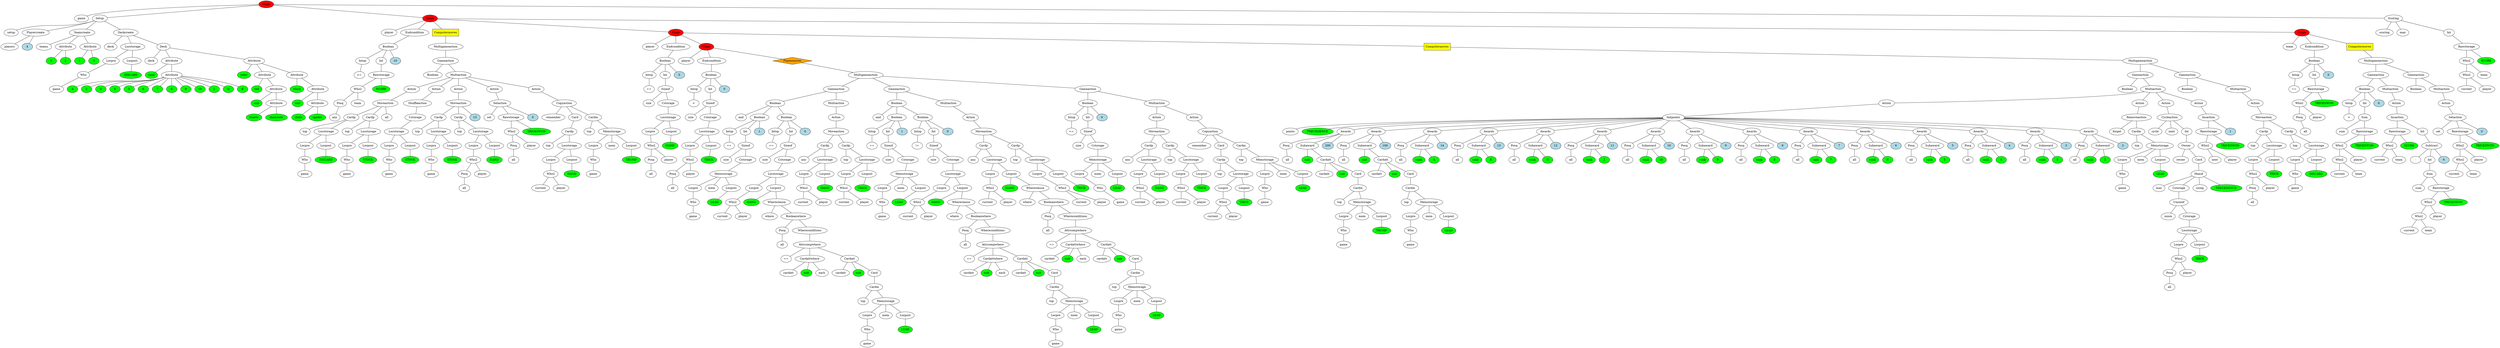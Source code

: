 graph tree{NODE0 [label="Stage" style=filled fillcolor="red"]
NODE0_1 [label="game"]
NODE0 -- NODE0_1
NODE0_2 [label="Setup" ]
NODE0_2_1 [label="setup"]
NODE0_2 -- NODE0_2_1
NODE0_2_2 [label="Playercreate" ]
NODE0_2_2_2 [label="players"]
NODE0_2_2 -- NODE0_2_2_2
NODE0_2_2_3 [label="4" style=filled fillcolor="lightblue"]
NODE0_2_2 -- NODE0_2_2_3
NODE0_2 -- NODE0_2_2
NODE0_2_4 [label="Teamcreate" ]
NODE0_2_4_1 [label="teams"]
NODE0_2_4 -- NODE0_2_4_1
NODE0_2_4_2 [label="Attribute" ]
NODE0_2_4_2_1 [fillcolor="green" style=filled label="0"]
NODE0_2_4_2 -- NODE0_2_4_2_1
NODE0_2_4_2_3 [fillcolor="green" style=filled label="2"]
NODE0_2_4_2 -- NODE0_2_4_2_3
NODE0_2_4 -- NODE0_2_4_2
NODE0_2_4_3 [label="Attribute" ]
NODE0_2_4_3_1 [fillcolor="green" style=filled label="1"]
NODE0_2_4_3 -- NODE0_2_4_3_1
NODE0_2_4_3_3 [fillcolor="green" style=filled label="3"]
NODE0_2_4_3 -- NODE0_2_4_3_3
NODE0_2_4 -- NODE0_2_4_3
NODE0_2 -- NODE0_2_4
NODE0_2_6 [label="Deckcreate" ]
NODE0_2_6_2 [label="deck"]
NODE0_2_6 -- NODE0_2_6_2
NODE0_2_6_3 [label="Locstorage" ]
NODE0_2_6_3_1 [label="Locpre" ]
NODE0_2_6_3_1_0 [label="Who" ]
NODE0_2_6_3_1_0_0 [label="game"]
NODE0_2_6_3_1_0 -- NODE0_2_6_3_1_0_0
NODE0_2_6_3_1 -- NODE0_2_6_3_1_0
NODE0_2_6_3 -- NODE0_2_6_3_1
NODE0_2_6_3_3 [label="Locpost" ]
NODE0_2_6_3_3_0 [fillcolor="green" style=filled label="DISCARD"]
NODE0_2_6_3_3 -- NODE0_2_6_3_3_0
NODE0_2_6_3 -- NODE0_2_6_3_3
NODE0_2_6 -- NODE0_2_6_3
NODE0_2_6_4 [label="Deck" ]
NODE0_2_6_4_1 [label="deck"]
NODE0_2_6_4 -- NODE0_2_6_4_1
NODE0_2_6_4_2 [label="Attribute" ]
NODE0_2_6_4_2_1 [fillcolor="green" style=filled label="rank"]
NODE0_2_6_4_2 -- NODE0_2_6_4_2_1
NODE0_2_6_4_2_2 [label="Attribute" ]
NODE0_2_6_4_2_2_1 [fillcolor="green" style=filled label="A"]
NODE0_2_6_4_2_2 -- NODE0_2_6_4_2_2_1
NODE0_2_6_4_2_2_3 [fillcolor="green" style=filled label="2"]
NODE0_2_6_4_2_2 -- NODE0_2_6_4_2_2_3
NODE0_2_6_4_2_2_5 [fillcolor="green" style=filled label="3"]
NODE0_2_6_4_2_2 -- NODE0_2_6_4_2_2_5
NODE0_2_6_4_2_2_7 [fillcolor="green" style=filled label="4"]
NODE0_2_6_4_2_2 -- NODE0_2_6_4_2_2_7
NODE0_2_6_4_2_2_9 [fillcolor="green" style=filled label="5"]
NODE0_2_6_4_2_2 -- NODE0_2_6_4_2_2_9
NODE0_2_6_4_2_2_11 [fillcolor="green" style=filled label="6"]
NODE0_2_6_4_2_2 -- NODE0_2_6_4_2_2_11
NODE0_2_6_4_2_2_13 [fillcolor="green" style=filled label="7"]
NODE0_2_6_4_2_2 -- NODE0_2_6_4_2_2_13
NODE0_2_6_4_2_2_15 [fillcolor="green" style=filled label="8"]
NODE0_2_6_4_2_2 -- NODE0_2_6_4_2_2_15
NODE0_2_6_4_2_2_17 [fillcolor="green" style=filled label="9"]
NODE0_2_6_4_2_2 -- NODE0_2_6_4_2_2_17
NODE0_2_6_4_2_2_19 [fillcolor="green" style=filled label="10"]
NODE0_2_6_4_2_2 -- NODE0_2_6_4_2_2_19
NODE0_2_6_4_2_2_21 [fillcolor="green" style=filled label="J"]
NODE0_2_6_4_2_2 -- NODE0_2_6_4_2_2_21
NODE0_2_6_4_2_2_23 [fillcolor="green" style=filled label="Q"]
NODE0_2_6_4_2_2 -- NODE0_2_6_4_2_2_23
NODE0_2_6_4_2_2_25 [fillcolor="green" style=filled label="K"]
NODE0_2_6_4_2_2 -- NODE0_2_6_4_2_2_25
NODE0_2_6_4_2 -- NODE0_2_6_4_2_2
NODE0_2_6_4 -- NODE0_2_6_4_2
NODE0_2_6_4_3 [label="Attribute" ]
NODE0_2_6_4_3_1 [fillcolor="green" style=filled label="color"]
NODE0_2_6_4_3 -- NODE0_2_6_4_3_1
NODE0_2_6_4_3_2 [label="Attribute" ]
NODE0_2_6_4_3_2_1 [fillcolor="green" style=filled label="red"]
NODE0_2_6_4_3_2 -- NODE0_2_6_4_3_2_1
NODE0_2_6_4_3_2_2 [label="Attribute" ]
NODE0_2_6_4_3_2_2_1 [fillcolor="green" style=filled label="suit"]
NODE0_2_6_4_3_2_2 -- NODE0_2_6_4_3_2_2_1
NODE0_2_6_4_3_2_2_2 [label="Attribute" ]
NODE0_2_6_4_3_2_2_2_1 [fillcolor="green" style=filled label="hearts"]
NODE0_2_6_4_3_2_2_2 -- NODE0_2_6_4_3_2_2_2_1
NODE0_2_6_4_3_2_2_2_3 [fillcolor="green" style=filled label="diamonds"]
NODE0_2_6_4_3_2_2_2 -- NODE0_2_6_4_3_2_2_2_3
NODE0_2_6_4_3_2_2 -- NODE0_2_6_4_3_2_2_2
NODE0_2_6_4_3_2 -- NODE0_2_6_4_3_2_2
NODE0_2_6_4_3 -- NODE0_2_6_4_3_2
NODE0_2_6_4_3_3 [label="Attribute" ]
NODE0_2_6_4_3_3_1 [fillcolor="green" style=filled label="black"]
NODE0_2_6_4_3_3 -- NODE0_2_6_4_3_3_1
NODE0_2_6_4_3_3_2 [label="Attribute" ]
NODE0_2_6_4_3_3_2_1 [fillcolor="green" style=filled label="suit"]
NODE0_2_6_4_3_3_2 -- NODE0_2_6_4_3_3_2_1
NODE0_2_6_4_3_3_2_2 [label="Attribute" ]
NODE0_2_6_4_3_3_2_2_1 [fillcolor="green" style=filled label="clubs"]
NODE0_2_6_4_3_3_2_2 -- NODE0_2_6_4_3_3_2_2_1
NODE0_2_6_4_3_3_2_2_3 [fillcolor="green" style=filled label="spades"]
NODE0_2_6_4_3_3_2_2 -- NODE0_2_6_4_3_3_2_2_3
NODE0_2_6_4_3_3_2 -- NODE0_2_6_4_3_3_2_2
NODE0_2_6_4_3_3 -- NODE0_2_6_4_3_3_2
NODE0_2_6_4_3 -- NODE0_2_6_4_3_3
NODE0_2_6_4 -- NODE0_2_6_4_3
NODE0_2_6 -- NODE0_2_6_4
NODE0_2 -- NODE0_2_6
NODE0 -- NODE0_2
NODE0_3 [label="Stage"  style=filled fillcolor="red"]
NODE0_3_2 [label="player"]
NODE0_3 -- NODE0_3_2
NODE0_3_3 [label="Endcondition" ]
NODE0_3_3_2 [label="Boolean" ]
NODE0_3_3_2_1 [label="Intop" ]
NODE0_3_3_2_1_0 [label=">="]
NODE0_3_3_2_1 -- NODE0_3_3_2_1_0
NODE0_3_3_2 -- NODE0_3_3_2_1
NODE0_3_3_2_2 [label="Int" ]
NODE0_3_3_2_2_0 [label="Rawstorage" ]
NODE0_3_3_2_2_0_1 [label="Who2" ]
NODE0_3_3_2_2_0_1_1 [label="Posq" ]
NODE0_3_3_2_2_0_1_1_0 [label="any"]
NODE0_3_3_2_2_0_1_1 -- NODE0_3_3_2_2_0_1_1_0
NODE0_3_3_2_2_0_1 -- NODE0_3_3_2_2_0_1_1
NODE0_3_3_2_2_0_1_2 [label="team"]
NODE0_3_3_2_2_0_1 -- NODE0_3_3_2_2_0_1_2
NODE0_3_3_2_2_0 -- NODE0_3_3_2_2_0_1
NODE0_3_3_2_2_0_3 [fillcolor="green" style=filled label="SCORE"]
NODE0_3_3_2_2_0 -- NODE0_3_3_2_2_0_3
NODE0_3_3_2_2 -- NODE0_3_3_2_2_0
NODE0_3_3_2 -- NODE0_3_3_2_2
NODE0_3_3_2_3 [label="10" style=filled fillcolor="lightblue"]
NODE0_3_3_2 -- NODE0_3_3_2_3
NODE0_3_3 -- NODE0_3_3_2
NODE0_3 -- NODE0_3_3
NODE0_3_4 [label="Computermoves"  style=filled shape=box fillcolor="yellow"]
NODE0_3_4_2 [label="Multigameaction" ]
NODE0_3_4_2_0 [label="Gameaction" ]
NODE0_3_4_2_0_1 [label="Boolean" ]
NODE0_3_4_2_0 -- NODE0_3_4_2_0_1
NODE0_3_4_2_0_2 [label="Multiaction" ]
NODE0_3_4_2_0_2_0 [label="Action" ]
NODE0_3_4_2_0_2_0_1 [label="Moveaction" ]
NODE0_3_4_2_0_2_0_1_1 [label="Cardp" ]
NODE0_3_4_2_0_2_0_1_1_1 [label="top"]
NODE0_3_4_2_0_2_0_1_1 -- NODE0_3_4_2_0_2_0_1_1_1
NODE0_3_4_2_0_2_0_1_1_2 [label="Locstorage" ]
NODE0_3_4_2_0_2_0_1_1_2_1 [label="Locpre" ]
NODE0_3_4_2_0_2_0_1_1_2_1_0 [label="Who" ]
NODE0_3_4_2_0_2_0_1_1_2_1_0_0 [label="game"]
NODE0_3_4_2_0_2_0_1_1_2_1_0 -- NODE0_3_4_2_0_2_0_1_1_2_1_0_0
NODE0_3_4_2_0_2_0_1_1_2_1 -- NODE0_3_4_2_0_2_0_1_1_2_1_0
NODE0_3_4_2_0_2_0_1_1_2 -- NODE0_3_4_2_0_2_0_1_1_2_1
NODE0_3_4_2_0_2_0_1_1_2_3 [label="Locpost" ]
NODE0_3_4_2_0_2_0_1_1_2_3_0 [fillcolor="green" style=filled label="DISCARD"]
NODE0_3_4_2_0_2_0_1_1_2_3 -- NODE0_3_4_2_0_2_0_1_1_2_3_0
NODE0_3_4_2_0_2_0_1_1_2 -- NODE0_3_4_2_0_2_0_1_1_2_3
NODE0_3_4_2_0_2_0_1_1 -- NODE0_3_4_2_0_2_0_1_1_2
NODE0_3_4_2_0_2_0_1 -- NODE0_3_4_2_0_2_0_1_1
NODE0_3_4_2_0_2_0_1_2 [label="Cardp" ]
NODE0_3_4_2_0_2_0_1_2_1 [label="top"]
NODE0_3_4_2_0_2_0_1_2 -- NODE0_3_4_2_0_2_0_1_2_1
NODE0_3_4_2_0_2_0_1_2_2 [label="Locstorage" ]
NODE0_3_4_2_0_2_0_1_2_2_1 [label="Locpre" ]
NODE0_3_4_2_0_2_0_1_2_2_1_0 [label="Who" ]
NODE0_3_4_2_0_2_0_1_2_2_1_0_0 [label="game"]
NODE0_3_4_2_0_2_0_1_2_2_1_0 -- NODE0_3_4_2_0_2_0_1_2_2_1_0_0
NODE0_3_4_2_0_2_0_1_2_2_1 -- NODE0_3_4_2_0_2_0_1_2_2_1_0
NODE0_3_4_2_0_2_0_1_2_2 -- NODE0_3_4_2_0_2_0_1_2_2_1
NODE0_3_4_2_0_2_0_1_2_2_3 [label="Locpost" ]
NODE0_3_4_2_0_2_0_1_2_2_3_0 [fillcolor="green" style=filled label="STOCK"]
NODE0_3_4_2_0_2_0_1_2_2_3 -- NODE0_3_4_2_0_2_0_1_2_2_3_0
NODE0_3_4_2_0_2_0_1_2_2 -- NODE0_3_4_2_0_2_0_1_2_2_3
NODE0_3_4_2_0_2_0_1_2 -- NODE0_3_4_2_0_2_0_1_2_2
NODE0_3_4_2_0_2_0_1 -- NODE0_3_4_2_0_2_0_1_2
NODE0_3_4_2_0_2_0_1_3 [label="all"]
NODE0_3_4_2_0_2_0_1 -- NODE0_3_4_2_0_2_0_1_3
NODE0_3_4_2_0_2_0 -- NODE0_3_4_2_0_2_0_1
NODE0_3_4_2_0_2 -- NODE0_3_4_2_0_2_0
NODE0_3_4_2_0_2_1 [label="Action" ]
NODE0_3_4_2_0_2_1_1 [label="Shuffleaction" ]
NODE0_3_4_2_0_2_1_1_1 [label="Cstorage" ]
NODE0_3_4_2_0_2_1_1_1_0 [label="Locstorage" ]
NODE0_3_4_2_0_2_1_1_1_0_1 [label="Locpre" ]
NODE0_3_4_2_0_2_1_1_1_0_1_0 [label="Who" ]
NODE0_3_4_2_0_2_1_1_1_0_1_0_0 [label="game"]
NODE0_3_4_2_0_2_1_1_1_0_1_0 -- NODE0_3_4_2_0_2_1_1_1_0_1_0_0
NODE0_3_4_2_0_2_1_1_1_0_1 -- NODE0_3_4_2_0_2_1_1_1_0_1_0
NODE0_3_4_2_0_2_1_1_1_0 -- NODE0_3_4_2_0_2_1_1_1_0_1
NODE0_3_4_2_0_2_1_1_1_0_3 [label="Locpost" ]
NODE0_3_4_2_0_2_1_1_1_0_3_0 [fillcolor="green" style=filled label="STOCK"]
NODE0_3_4_2_0_2_1_1_1_0_3 -- NODE0_3_4_2_0_2_1_1_1_0_3_0
NODE0_3_4_2_0_2_1_1_1_0 -- NODE0_3_4_2_0_2_1_1_1_0_3
NODE0_3_4_2_0_2_1_1_1 -- NODE0_3_4_2_0_2_1_1_1_0
NODE0_3_4_2_0_2_1_1 -- NODE0_3_4_2_0_2_1_1_1
NODE0_3_4_2_0_2_1 -- NODE0_3_4_2_0_2_1_1
NODE0_3_4_2_0_2 -- NODE0_3_4_2_0_2_1
NODE0_3_4_2_0_2_2 [label="Action" ]
NODE0_3_4_2_0_2_2_1 [label="Moveaction" ]
NODE0_3_4_2_0_2_2_1_1 [label="Cardp" ]
NODE0_3_4_2_0_2_2_1_1_1 [label="top"]
NODE0_3_4_2_0_2_2_1_1 -- NODE0_3_4_2_0_2_2_1_1_1
NODE0_3_4_2_0_2_2_1_1_2 [label="Locstorage" ]
NODE0_3_4_2_0_2_2_1_1_2_1 [label="Locpre" ]
NODE0_3_4_2_0_2_2_1_1_2_1_0 [label="Who" ]
NODE0_3_4_2_0_2_2_1_1_2_1_0_0 [label="game"]
NODE0_3_4_2_0_2_2_1_1_2_1_0 -- NODE0_3_4_2_0_2_2_1_1_2_1_0_0
NODE0_3_4_2_0_2_2_1_1_2_1 -- NODE0_3_4_2_0_2_2_1_1_2_1_0
NODE0_3_4_2_0_2_2_1_1_2 -- NODE0_3_4_2_0_2_2_1_1_2_1
NODE0_3_4_2_0_2_2_1_1_2_3 [label="Locpost" ]
NODE0_3_4_2_0_2_2_1_1_2_3_0 [fillcolor="green" style=filled label="STOCK"]
NODE0_3_4_2_0_2_2_1_1_2_3 -- NODE0_3_4_2_0_2_2_1_1_2_3_0
NODE0_3_4_2_0_2_2_1_1_2 -- NODE0_3_4_2_0_2_2_1_1_2_3
NODE0_3_4_2_0_2_2_1_1 -- NODE0_3_4_2_0_2_2_1_1_2
NODE0_3_4_2_0_2_2_1 -- NODE0_3_4_2_0_2_2_1_1
NODE0_3_4_2_0_2_2_1_2 [label="Cardp" ]
NODE0_3_4_2_0_2_2_1_2_1 [label="top"]
NODE0_3_4_2_0_2_2_1_2 -- NODE0_3_4_2_0_2_2_1_2_1
NODE0_3_4_2_0_2_2_1_2_2 [label="Locstorage" ]
NODE0_3_4_2_0_2_2_1_2_2_1 [label="Locpre" ]
NODE0_3_4_2_0_2_2_1_2_2_1_0 [label="Who2" ]
NODE0_3_4_2_0_2_2_1_2_2_1_0_1 [label="Posq" ]
NODE0_3_4_2_0_2_2_1_2_2_1_0_1_0 [label="all"]
NODE0_3_4_2_0_2_2_1_2_2_1_0_1 -- NODE0_3_4_2_0_2_2_1_2_2_1_0_1_0
NODE0_3_4_2_0_2_2_1_2_2_1_0 -- NODE0_3_4_2_0_2_2_1_2_2_1_0_1
NODE0_3_4_2_0_2_2_1_2_2_1_0_2 [label="player"]
NODE0_3_4_2_0_2_2_1_2_2_1_0 -- NODE0_3_4_2_0_2_2_1_2_2_1_0_2
NODE0_3_4_2_0_2_2_1_2_2_1 -- NODE0_3_4_2_0_2_2_1_2_2_1_0
NODE0_3_4_2_0_2_2_1_2_2 -- NODE0_3_4_2_0_2_2_1_2_2_1
NODE0_3_4_2_0_2_2_1_2_2_3 [label="Locpost" ]
NODE0_3_4_2_0_2_2_1_2_2_3_0 [fillcolor="green" style=filled label="HAND"]
NODE0_3_4_2_0_2_2_1_2_2_3 -- NODE0_3_4_2_0_2_2_1_2_2_3_0
NODE0_3_4_2_0_2_2_1_2_2 -- NODE0_3_4_2_0_2_2_1_2_2_3
NODE0_3_4_2_0_2_2_1_2 -- NODE0_3_4_2_0_2_2_1_2_2
NODE0_3_4_2_0_2_2_1 -- NODE0_3_4_2_0_2_2_1_2
NODE0_3_4_2_0_2_2_1_3 [label="13" style=filled fillcolor="lightblue"]
NODE0_3_4_2_0_2_2_1 -- NODE0_3_4_2_0_2_2_1_3
NODE0_3_4_2_0_2_2 -- NODE0_3_4_2_0_2_2_1
NODE0_3_4_2_0_2 -- NODE0_3_4_2_0_2_2
NODE0_3_4_2_0_2_3 [label="Action" ]
NODE0_3_4_2_0_2_3_1 [label="Setaction" ]
NODE0_3_4_2_0_2_3_1_0 [label="set"]
NODE0_3_4_2_0_2_3_1 -- NODE0_3_4_2_0_2_3_1_0
NODE0_3_4_2_0_2_3_1_1 [label="Rawstorage" ]
NODE0_3_4_2_0_2_3_1_1_1 [label="Who2" ]
NODE0_3_4_2_0_2_3_1_1_1_1 [label="Posq" ]
NODE0_3_4_2_0_2_3_1_1_1_1_0 [label="all"]
NODE0_3_4_2_0_2_3_1_1_1_1 -- NODE0_3_4_2_0_2_3_1_1_1_1_0
NODE0_3_4_2_0_2_3_1_1_1 -- NODE0_3_4_2_0_2_3_1_1_1_1
NODE0_3_4_2_0_2_3_1_1_1_2 [label="player"]
NODE0_3_4_2_0_2_3_1_1_1 -- NODE0_3_4_2_0_2_3_1_1_1_2
NODE0_3_4_2_0_2_3_1_1 -- NODE0_3_4_2_0_2_3_1_1_1
NODE0_3_4_2_0_2_3_1_1_3 [fillcolor="green" style=filled label="TRICKSWON"]
NODE0_3_4_2_0_2_3_1_1 -- NODE0_3_4_2_0_2_3_1_1_3
NODE0_3_4_2_0_2_3_1 -- NODE0_3_4_2_0_2_3_1_1
NODE0_3_4_2_0_2_3_1_2 [label="0" style=filled fillcolor="lightblue"]
NODE0_3_4_2_0_2_3_1 -- NODE0_3_4_2_0_2_3_1_2
NODE0_3_4_2_0_2_3 -- NODE0_3_4_2_0_2_3_1
NODE0_3_4_2_0_2 -- NODE0_3_4_2_0_2_3
NODE0_3_4_2_0_2_4 [label="Action" ]
NODE0_3_4_2_0_2_4_1 [label="Copyaction" ]
NODE0_3_4_2_0_2_4_1_0 [label="remember"]
NODE0_3_4_2_0_2_4_1 -- NODE0_3_4_2_0_2_4_1_0
NODE0_3_4_2_0_2_4_1_1 [label="Card" ]
NODE0_3_4_2_0_2_4_1_1_0 [label="Cardp" ]
NODE0_3_4_2_0_2_4_1_1_0_1 [label="top"]
NODE0_3_4_2_0_2_4_1_1_0 -- NODE0_3_4_2_0_2_4_1_1_0_1
NODE0_3_4_2_0_2_4_1_1_0_2 [label="Locstorage" ]
NODE0_3_4_2_0_2_4_1_1_0_2_1 [label="Locpre" ]
NODE0_3_4_2_0_2_4_1_1_0_2_1_0 [label="Who2" ]
NODE0_3_4_2_0_2_4_1_1_0_2_1_0_1 [label="current"]
NODE0_3_4_2_0_2_4_1_1_0_2_1_0 -- NODE0_3_4_2_0_2_4_1_1_0_2_1_0_1
NODE0_3_4_2_0_2_4_1_1_0_2_1_0_2 [label="player"]
NODE0_3_4_2_0_2_4_1_1_0_2_1_0 -- NODE0_3_4_2_0_2_4_1_1_0_2_1_0_2
NODE0_3_4_2_0_2_4_1_1_0_2_1 -- NODE0_3_4_2_0_2_4_1_1_0_2_1_0
NODE0_3_4_2_0_2_4_1_1_0_2 -- NODE0_3_4_2_0_2_4_1_1_0_2_1
NODE0_3_4_2_0_2_4_1_1_0_2_3 [label="Locpost" ]
NODE0_3_4_2_0_2_4_1_1_0_2_3_0 [fillcolor="green" style=filled label="HAND"]
NODE0_3_4_2_0_2_4_1_1_0_2_3 -- NODE0_3_4_2_0_2_4_1_1_0_2_3_0
NODE0_3_4_2_0_2_4_1_1_0_2 -- NODE0_3_4_2_0_2_4_1_1_0_2_3
NODE0_3_4_2_0_2_4_1_1_0 -- NODE0_3_4_2_0_2_4_1_1_0_2
NODE0_3_4_2_0_2_4_1_1 -- NODE0_3_4_2_0_2_4_1_1_0
NODE0_3_4_2_0_2_4_1 -- NODE0_3_4_2_0_2_4_1_1
NODE0_3_4_2_0_2_4_1_2 [label="Cardm" ]
NODE0_3_4_2_0_2_4_1_2_1 [label="top"]
NODE0_3_4_2_0_2_4_1_2 -- NODE0_3_4_2_0_2_4_1_2_1
NODE0_3_4_2_0_2_4_1_2_2 [label="Memstorage" ]
NODE0_3_4_2_0_2_4_1_2_2_1 [label="Locpre" ]
NODE0_3_4_2_0_2_4_1_2_2_1_0 [label="Who" ]
NODE0_3_4_2_0_2_4_1_2_2_1_0_0 [label="game"]
NODE0_3_4_2_0_2_4_1_2_2_1_0 -- NODE0_3_4_2_0_2_4_1_2_2_1_0_0
NODE0_3_4_2_0_2_4_1_2_2_1 -- NODE0_3_4_2_0_2_4_1_2_2_1_0
NODE0_3_4_2_0_2_4_1_2_2 -- NODE0_3_4_2_0_2_4_1_2_2_1
NODE0_3_4_2_0_2_4_1_2_2_2 [label="mem"]
NODE0_3_4_2_0_2_4_1_2_2 -- NODE0_3_4_2_0_2_4_1_2_2_2
NODE0_3_4_2_0_2_4_1_2_2_3 [label="Locpost" ]
NODE0_3_4_2_0_2_4_1_2_2_3_0 [fillcolor="green" style=filled label="TRUMP"]
NODE0_3_4_2_0_2_4_1_2_2_3 -- NODE0_3_4_2_0_2_4_1_2_2_3_0
NODE0_3_4_2_0_2_4_1_2_2 -- NODE0_3_4_2_0_2_4_1_2_2_3
NODE0_3_4_2_0_2_4_1_2 -- NODE0_3_4_2_0_2_4_1_2_2
NODE0_3_4_2_0_2_4_1 -- NODE0_3_4_2_0_2_4_1_2
NODE0_3_4_2_0_2_4 -- NODE0_3_4_2_0_2_4_1
NODE0_3_4_2_0_2 -- NODE0_3_4_2_0_2_4
NODE0_3_4_2_0 -- NODE0_3_4_2_0_2
NODE0_3_4_2 -- NODE0_3_4_2_0
NODE0_3_4 -- NODE0_3_4_2
NODE0_3 -- NODE0_3_4
NODE0_3_5 [label="Stage"  style=filled fillcolor="red"]
NODE0_3_5_2 [label="player"]
NODE0_3_5 -- NODE0_3_5_2
NODE0_3_5_3 [label="Endcondition" ]
NODE0_3_5_3_2 [label="Boolean" ]
NODE0_3_5_3_2_1 [label="Intop" ]
NODE0_3_5_3_2_1_0 [label="=="]
NODE0_3_5_3_2_1 -- NODE0_3_5_3_2_1_0
NODE0_3_5_3_2 -- NODE0_3_5_3_2_1
NODE0_3_5_3_2_2 [label="Int" ]
NODE0_3_5_3_2_2_0 [label="Sizeof" ]
NODE0_3_5_3_2_2_0_1 [label="size"]
NODE0_3_5_3_2_2_0 -- NODE0_3_5_3_2_2_0_1
NODE0_3_5_3_2_2_0_2 [label="Cstorage" ]
NODE0_3_5_3_2_2_0_2_0 [label="Locstorage" ]
NODE0_3_5_3_2_2_0_2_0_1 [label="Locpre" ]
NODE0_3_5_3_2_2_0_2_0_1_0 [label="Who2" ]
NODE0_3_5_3_2_2_0_2_0_1_0_1 [label="Posq" ]
NODE0_3_5_3_2_2_0_2_0_1_0_1_0 [label="all"]
NODE0_3_5_3_2_2_0_2_0_1_0_1 -- NODE0_3_5_3_2_2_0_2_0_1_0_1_0
NODE0_3_5_3_2_2_0_2_0_1_0 -- NODE0_3_5_3_2_2_0_2_0_1_0_1
NODE0_3_5_3_2_2_0_2_0_1_0_2 [label="player"]
NODE0_3_5_3_2_2_0_2_0_1_0 -- NODE0_3_5_3_2_2_0_2_0_1_0_2
NODE0_3_5_3_2_2_0_2_0_1 -- NODE0_3_5_3_2_2_0_2_0_1_0
NODE0_3_5_3_2_2_0_2_0 -- NODE0_3_5_3_2_2_0_2_0_1
NODE0_3_5_3_2_2_0_2_0_3 [label="Locpost" ]
NODE0_3_5_3_2_2_0_2_0_3_0 [fillcolor="green" style=filled label="HAND"]
NODE0_3_5_3_2_2_0_2_0_3 -- NODE0_3_5_3_2_2_0_2_0_3_0
NODE0_3_5_3_2_2_0_2_0 -- NODE0_3_5_3_2_2_0_2_0_3
NODE0_3_5_3_2_2_0_2 -- NODE0_3_5_3_2_2_0_2_0
NODE0_3_5_3_2_2_0 -- NODE0_3_5_3_2_2_0_2
NODE0_3_5_3_2_2 -- NODE0_3_5_3_2_2_0
NODE0_3_5_3_2 -- NODE0_3_5_3_2_2
NODE0_3_5_3_2_3 [label="0" style=filled fillcolor="lightblue"]
NODE0_3_5_3_2 -- NODE0_3_5_3_2_3
NODE0_3_5_3 -- NODE0_3_5_3_2
NODE0_3_5 -- NODE0_3_5_3
NODE0_3_5_4 [label="Stage"  style=filled fillcolor="red"]
NODE0_3_5_4_2 [label="player"]
NODE0_3_5_4 -- NODE0_3_5_4_2
NODE0_3_5_4_3 [label="Endcondition" ]
NODE0_3_5_4_3_2 [label="Boolean" ]
NODE0_3_5_4_3_2_1 [label="Intop" ]
NODE0_3_5_4_3_2_1_0 [label=">"]
NODE0_3_5_4_3_2_1 -- NODE0_3_5_4_3_2_1_0
NODE0_3_5_4_3_2 -- NODE0_3_5_4_3_2_1
NODE0_3_5_4_3_2_2 [label="Int" ]
NODE0_3_5_4_3_2_2_0 [label="Sizeof" ]
NODE0_3_5_4_3_2_2_0_1 [label="size"]
NODE0_3_5_4_3_2_2_0 -- NODE0_3_5_4_3_2_2_0_1
NODE0_3_5_4_3_2_2_0_2 [label="Cstorage" ]
NODE0_3_5_4_3_2_2_0_2_0 [label="Locstorage" ]
NODE0_3_5_4_3_2_2_0_2_0_1 [label="Locpre" ]
NODE0_3_5_4_3_2_2_0_2_0_1_0 [label="Who2" ]
NODE0_3_5_4_3_2_2_0_2_0_1_0_1 [label="Posq" ]
NODE0_3_5_4_3_2_2_0_2_0_1_0_1_0 [label="all"]
NODE0_3_5_4_3_2_2_0_2_0_1_0_1 -- NODE0_3_5_4_3_2_2_0_2_0_1_0_1_0
NODE0_3_5_4_3_2_2_0_2_0_1_0 -- NODE0_3_5_4_3_2_2_0_2_0_1_0_1
NODE0_3_5_4_3_2_2_0_2_0_1_0_2 [label="player"]
NODE0_3_5_4_3_2_2_0_2_0_1_0 -- NODE0_3_5_4_3_2_2_0_2_0_1_0_2
NODE0_3_5_4_3_2_2_0_2_0_1 -- NODE0_3_5_4_3_2_2_0_2_0_1_0
NODE0_3_5_4_3_2_2_0_2_0 -- NODE0_3_5_4_3_2_2_0_2_0_1
NODE0_3_5_4_3_2_2_0_2_0_3 [label="Locpost" ]
NODE0_3_5_4_3_2_2_0_2_0_3_0 [fillcolor="green" style=filled label="TRICK"]
NODE0_3_5_4_3_2_2_0_2_0_3 -- NODE0_3_5_4_3_2_2_0_2_0_3_0
NODE0_3_5_4_3_2_2_0_2_0 -- NODE0_3_5_4_3_2_2_0_2_0_3
NODE0_3_5_4_3_2_2_0_2 -- NODE0_3_5_4_3_2_2_0_2_0
NODE0_3_5_4_3_2_2_0 -- NODE0_3_5_4_3_2_2_0_2
NODE0_3_5_4_3_2_2 -- NODE0_3_5_4_3_2_2_0
NODE0_3_5_4_3_2 -- NODE0_3_5_4_3_2_2
NODE0_3_5_4_3_2_3 [label="0" style=filled fillcolor="lightblue"]
NODE0_3_5_4_3_2 -- NODE0_3_5_4_3_2_3
NODE0_3_5_4_3 -- NODE0_3_5_4_3_2
NODE0_3_5_4 -- NODE0_3_5_4_3
NODE0_3_5_4_4 [label="Playermoves"  style=filled shape=diamond fillcolor="orange"]
NODE0_3_5_4_4_2 [label="Multigameaction" ]
NODE0_3_5_4_4_2_0 [label="Gameaction" ]
NODE0_3_5_4_4_2_0_1 [label="Boolean" ]
NODE0_3_5_4_4_2_0_1_1 [label="and"]
NODE0_3_5_4_4_2_0_1 -- NODE0_3_5_4_4_2_0_1_1
NODE0_3_5_4_4_2_0_1_2 [label="Boolean" ]
NODE0_3_5_4_4_2_0_1_2_1 [label="Intop" ]
NODE0_3_5_4_4_2_0_1_2_1_0 [label="=="]
NODE0_3_5_4_4_2_0_1_2_1 -- NODE0_3_5_4_4_2_0_1_2_1_0
NODE0_3_5_4_4_2_0_1_2 -- NODE0_3_5_4_4_2_0_1_2_1
NODE0_3_5_4_4_2_0_1_2_2 [label="Int" ]
NODE0_3_5_4_4_2_0_1_2_2_0 [label="Sizeof" ]
NODE0_3_5_4_4_2_0_1_2_2_0_1 [label="size"]
NODE0_3_5_4_4_2_0_1_2_2_0 -- NODE0_3_5_4_4_2_0_1_2_2_0_1
NODE0_3_5_4_4_2_0_1_2_2_0_2 [label="Cstorage" ]
NODE0_3_5_4_4_2_0_1_2_2_0_2_0 [label="Memstorage" ]
NODE0_3_5_4_4_2_0_1_2_2_0_2_0_1 [label="Locpre" ]
NODE0_3_5_4_4_2_0_1_2_2_0_2_0_1_0 [label="Who" ]
NODE0_3_5_4_4_2_0_1_2_2_0_2_0_1_0_0 [label="game"]
NODE0_3_5_4_4_2_0_1_2_2_0_2_0_1_0 -- NODE0_3_5_4_4_2_0_1_2_2_0_2_0_1_0_0
NODE0_3_5_4_4_2_0_1_2_2_0_2_0_1 -- NODE0_3_5_4_4_2_0_1_2_2_0_2_0_1_0
NODE0_3_5_4_4_2_0_1_2_2_0_2_0 -- NODE0_3_5_4_4_2_0_1_2_2_0_2_0_1
NODE0_3_5_4_4_2_0_1_2_2_0_2_0_2 [label="mem"]
NODE0_3_5_4_4_2_0_1_2_2_0_2_0 -- NODE0_3_5_4_4_2_0_1_2_2_0_2_0_2
NODE0_3_5_4_4_2_0_1_2_2_0_2_0_3 [label="Locpost" ]
NODE0_3_5_4_4_2_0_1_2_2_0_2_0_3_0 [fillcolor="green" style=filled label="LEAD"]
NODE0_3_5_4_4_2_0_1_2_2_0_2_0_3 -- NODE0_3_5_4_4_2_0_1_2_2_0_2_0_3_0
NODE0_3_5_4_4_2_0_1_2_2_0_2_0 -- NODE0_3_5_4_4_2_0_1_2_2_0_2_0_3
NODE0_3_5_4_4_2_0_1_2_2_0_2 -- NODE0_3_5_4_4_2_0_1_2_2_0_2_0
NODE0_3_5_4_4_2_0_1_2_2_0 -- NODE0_3_5_4_4_2_0_1_2_2_0_2
NODE0_3_5_4_4_2_0_1_2_2 -- NODE0_3_5_4_4_2_0_1_2_2_0
NODE0_3_5_4_4_2_0_1_2 -- NODE0_3_5_4_4_2_0_1_2_2
NODE0_3_5_4_4_2_0_1_2_3 [label="1" style=filled fillcolor="lightblue"]
NODE0_3_5_4_4_2_0_1_2 -- NODE0_3_5_4_4_2_0_1_2_3
NODE0_3_5_4_4_2_0_1 -- NODE0_3_5_4_4_2_0_1_2
NODE0_3_5_4_4_2_0_1_3 [label="Boolean" ]
NODE0_3_5_4_4_2_0_1_3_1 [label="Intop" ]
NODE0_3_5_4_4_2_0_1_3_1_0 [label="=="]
NODE0_3_5_4_4_2_0_1_3_1 -- NODE0_3_5_4_4_2_0_1_3_1_0
NODE0_3_5_4_4_2_0_1_3 -- NODE0_3_5_4_4_2_0_1_3_1
NODE0_3_5_4_4_2_0_1_3_2 [label="Int" ]
NODE0_3_5_4_4_2_0_1_3_2_0 [label="Sizeof" ]
NODE0_3_5_4_4_2_0_1_3_2_0_1 [label="size"]
NODE0_3_5_4_4_2_0_1_3_2_0 -- NODE0_3_5_4_4_2_0_1_3_2_0_1
NODE0_3_5_4_4_2_0_1_3_2_0_2 [label="Cstorage" ]
NODE0_3_5_4_4_2_0_1_3_2_0_2_0 [label="Locstorage" ]
NODE0_3_5_4_4_2_0_1_3_2_0_2_0_1 [label="Locpre" ]
NODE0_3_5_4_4_2_0_1_3_2_0_2_0_1_0 [label="Who2" ]
NODE0_3_5_4_4_2_0_1_3_2_0_2_0_1_0_1 [label="current"]
NODE0_3_5_4_4_2_0_1_3_2_0_2_0_1_0 -- NODE0_3_5_4_4_2_0_1_3_2_0_2_0_1_0_1
NODE0_3_5_4_4_2_0_1_3_2_0_2_0_1_0_2 [label="player"]
NODE0_3_5_4_4_2_0_1_3_2_0_2_0_1_0 -- NODE0_3_5_4_4_2_0_1_3_2_0_2_0_1_0_2
NODE0_3_5_4_4_2_0_1_3_2_0_2_0_1 -- NODE0_3_5_4_4_2_0_1_3_2_0_2_0_1_0
NODE0_3_5_4_4_2_0_1_3_2_0_2_0 -- NODE0_3_5_4_4_2_0_1_3_2_0_2_0_1
NODE0_3_5_4_4_2_0_1_3_2_0_2_0_3 [label="Locpost" ]
NODE0_3_5_4_4_2_0_1_3_2_0_2_0_3_0 [fillcolor="green" style=filled label="HAND"]
NODE0_3_5_4_4_2_0_1_3_2_0_2_0_3 -- NODE0_3_5_4_4_2_0_1_3_2_0_2_0_3_0
NODE0_3_5_4_4_2_0_1_3_2_0_2_0_3_1 [label="Whereclause" ]
NODE0_3_5_4_4_2_0_1_3_2_0_2_0_3_1_0 [label="where"]
NODE0_3_5_4_4_2_0_1_3_2_0_2_0_3_1 -- NODE0_3_5_4_4_2_0_1_3_2_0_2_0_3_1_0
NODE0_3_5_4_4_2_0_1_3_2_0_2_0_3_1_1 [label="Booleanwhere" ]
NODE0_3_5_4_4_2_0_1_3_2_0_2_0_3_1_1_1 [label="Posq" ]
NODE0_3_5_4_4_2_0_1_3_2_0_2_0_3_1_1_1_0 [label="all"]
NODE0_3_5_4_4_2_0_1_3_2_0_2_0_3_1_1_1 -- NODE0_3_5_4_4_2_0_1_3_2_0_2_0_3_1_1_1_0
NODE0_3_5_4_4_2_0_1_3_2_0_2_0_3_1_1 -- NODE0_3_5_4_4_2_0_1_3_2_0_2_0_3_1_1_1
NODE0_3_5_4_4_2_0_1_3_2_0_2_0_3_1_1_2 [label="Whereconditions" ]
NODE0_3_5_4_4_2_0_1_3_2_0_2_0_3_1_1_2_1 [label="Attrcompwhere" ]
NODE0_3_5_4_4_2_0_1_3_2_0_2_0_3_1_1_2_1_0 [label="=="]
NODE0_3_5_4_4_2_0_1_3_2_0_2_0_3_1_1_2_1 -- NODE0_3_5_4_4_2_0_1_3_2_0_2_0_3_1_1_2_1_0
NODE0_3_5_4_4_2_0_1_3_2_0_2_0_3_1_1_2_1_1 [label="Cardattwhere" ]
NODE0_3_5_4_4_2_0_1_3_2_0_2_0_3_1_1_2_1_1_1 [label="cardatt"]
NODE0_3_5_4_4_2_0_1_3_2_0_2_0_3_1_1_2_1_1 -- NODE0_3_5_4_4_2_0_1_3_2_0_2_0_3_1_1_2_1_1_1
NODE0_3_5_4_4_2_0_1_3_2_0_2_0_3_1_1_2_1_1_2 [fillcolor="green" style=filled label="suit"]
NODE0_3_5_4_4_2_0_1_3_2_0_2_0_3_1_1_2_1_1 -- NODE0_3_5_4_4_2_0_1_3_2_0_2_0_3_1_1_2_1_1_2
NODE0_3_5_4_4_2_0_1_3_2_0_2_0_3_1_1_2_1_1_3 [label="each"]
NODE0_3_5_4_4_2_0_1_3_2_0_2_0_3_1_1_2_1_1 -- NODE0_3_5_4_4_2_0_1_3_2_0_2_0_3_1_1_2_1_1_3
NODE0_3_5_4_4_2_0_1_3_2_0_2_0_3_1_1_2_1 -- NODE0_3_5_4_4_2_0_1_3_2_0_2_0_3_1_1_2_1_1
NODE0_3_5_4_4_2_0_1_3_2_0_2_0_3_1_1_2_1_2 [label="Cardatt" ]
NODE0_3_5_4_4_2_0_1_3_2_0_2_0_3_1_1_2_1_2_1 [label="cardatt"]
NODE0_3_5_4_4_2_0_1_3_2_0_2_0_3_1_1_2_1_2 -- NODE0_3_5_4_4_2_0_1_3_2_0_2_0_3_1_1_2_1_2_1
NODE0_3_5_4_4_2_0_1_3_2_0_2_0_3_1_1_2_1_2_2 [fillcolor="green" style=filled label="suit"]
NODE0_3_5_4_4_2_0_1_3_2_0_2_0_3_1_1_2_1_2 -- NODE0_3_5_4_4_2_0_1_3_2_0_2_0_3_1_1_2_1_2_2
NODE0_3_5_4_4_2_0_1_3_2_0_2_0_3_1_1_2_1_2_3 [label="Card" ]
NODE0_3_5_4_4_2_0_1_3_2_0_2_0_3_1_1_2_1_2_3_0 [label="Cardm" ]
NODE0_3_5_4_4_2_0_1_3_2_0_2_0_3_1_1_2_1_2_3_0_1 [label="top"]
NODE0_3_5_4_4_2_0_1_3_2_0_2_0_3_1_1_2_1_2_3_0 -- NODE0_3_5_4_4_2_0_1_3_2_0_2_0_3_1_1_2_1_2_3_0_1
NODE0_3_5_4_4_2_0_1_3_2_0_2_0_3_1_1_2_1_2_3_0_2 [label="Memstorage" ]
NODE0_3_5_4_4_2_0_1_3_2_0_2_0_3_1_1_2_1_2_3_0_2_1 [label="Locpre" ]
NODE0_3_5_4_4_2_0_1_3_2_0_2_0_3_1_1_2_1_2_3_0_2_1_0 [label="Who" ]
NODE0_3_5_4_4_2_0_1_3_2_0_2_0_3_1_1_2_1_2_3_0_2_1_0_0 [label="game"]
NODE0_3_5_4_4_2_0_1_3_2_0_2_0_3_1_1_2_1_2_3_0_2_1_0 -- NODE0_3_5_4_4_2_0_1_3_2_0_2_0_3_1_1_2_1_2_3_0_2_1_0_0
NODE0_3_5_4_4_2_0_1_3_2_0_2_0_3_1_1_2_1_2_3_0_2_1 -- NODE0_3_5_4_4_2_0_1_3_2_0_2_0_3_1_1_2_1_2_3_0_2_1_0
NODE0_3_5_4_4_2_0_1_3_2_0_2_0_3_1_1_2_1_2_3_0_2 -- NODE0_3_5_4_4_2_0_1_3_2_0_2_0_3_1_1_2_1_2_3_0_2_1
NODE0_3_5_4_4_2_0_1_3_2_0_2_0_3_1_1_2_1_2_3_0_2_2 [label="mem"]
NODE0_3_5_4_4_2_0_1_3_2_0_2_0_3_1_1_2_1_2_3_0_2 -- NODE0_3_5_4_4_2_0_1_3_2_0_2_0_3_1_1_2_1_2_3_0_2_2
NODE0_3_5_4_4_2_0_1_3_2_0_2_0_3_1_1_2_1_2_3_0_2_3 [label="Locpost" ]
NODE0_3_5_4_4_2_0_1_3_2_0_2_0_3_1_1_2_1_2_3_0_2_3_0 [fillcolor="green" style=filled label="LEAD"]
NODE0_3_5_4_4_2_0_1_3_2_0_2_0_3_1_1_2_1_2_3_0_2_3 -- NODE0_3_5_4_4_2_0_1_3_2_0_2_0_3_1_1_2_1_2_3_0_2_3_0
NODE0_3_5_4_4_2_0_1_3_2_0_2_0_3_1_1_2_1_2_3_0_2 -- NODE0_3_5_4_4_2_0_1_3_2_0_2_0_3_1_1_2_1_2_3_0_2_3
NODE0_3_5_4_4_2_0_1_3_2_0_2_0_3_1_1_2_1_2_3_0 -- NODE0_3_5_4_4_2_0_1_3_2_0_2_0_3_1_1_2_1_2_3_0_2
NODE0_3_5_4_4_2_0_1_3_2_0_2_0_3_1_1_2_1_2_3 -- NODE0_3_5_4_4_2_0_1_3_2_0_2_0_3_1_1_2_1_2_3_0
NODE0_3_5_4_4_2_0_1_3_2_0_2_0_3_1_1_2_1_2 -- NODE0_3_5_4_4_2_0_1_3_2_0_2_0_3_1_1_2_1_2_3
NODE0_3_5_4_4_2_0_1_3_2_0_2_0_3_1_1_2_1 -- NODE0_3_5_4_4_2_0_1_3_2_0_2_0_3_1_1_2_1_2
NODE0_3_5_4_4_2_0_1_3_2_0_2_0_3_1_1_2 -- NODE0_3_5_4_4_2_0_1_3_2_0_2_0_3_1_1_2_1
NODE0_3_5_4_4_2_0_1_3_2_0_2_0_3_1_1 -- NODE0_3_5_4_4_2_0_1_3_2_0_2_0_3_1_1_2
NODE0_3_5_4_4_2_0_1_3_2_0_2_0_3_1 -- NODE0_3_5_4_4_2_0_1_3_2_0_2_0_3_1_1
NODE0_3_5_4_4_2_0_1_3_2_0_2_0_3 -- NODE0_3_5_4_4_2_0_1_3_2_0_2_0_3_1
NODE0_3_5_4_4_2_0_1_3_2_0_2_0 -- NODE0_3_5_4_4_2_0_1_3_2_0_2_0_3
NODE0_3_5_4_4_2_0_1_3_2_0_2 -- NODE0_3_5_4_4_2_0_1_3_2_0_2_0
NODE0_3_5_4_4_2_0_1_3_2_0 -- NODE0_3_5_4_4_2_0_1_3_2_0_2
NODE0_3_5_4_4_2_0_1_3_2 -- NODE0_3_5_4_4_2_0_1_3_2_0
NODE0_3_5_4_4_2_0_1_3 -- NODE0_3_5_4_4_2_0_1_3_2
NODE0_3_5_4_4_2_0_1_3_3 [label="0" style=filled fillcolor="lightblue"]
NODE0_3_5_4_4_2_0_1_3 -- NODE0_3_5_4_4_2_0_1_3_3
NODE0_3_5_4_4_2_0_1 -- NODE0_3_5_4_4_2_0_1_3
NODE0_3_5_4_4_2_0 -- NODE0_3_5_4_4_2_0_1
NODE0_3_5_4_4_2_0_2 [label="Multiaction" ]
NODE0_3_5_4_4_2_0_2_0 [label="Action" ]
NODE0_3_5_4_4_2_0_2_0_1 [label="Moveaction" ]
NODE0_3_5_4_4_2_0_2_0_1_1 [label="Cardp" ]
NODE0_3_5_4_4_2_0_2_0_1_1_1 [label="any"]
NODE0_3_5_4_4_2_0_2_0_1_1 -- NODE0_3_5_4_4_2_0_2_0_1_1_1
NODE0_3_5_4_4_2_0_2_0_1_1_2 [label="Locstorage" ]
NODE0_3_5_4_4_2_0_2_0_1_1_2_1 [label="Locpre" ]
NODE0_3_5_4_4_2_0_2_0_1_1_2_1_0 [label="Who2" ]
NODE0_3_5_4_4_2_0_2_0_1_1_2_1_0_1 [label="current"]
NODE0_3_5_4_4_2_0_2_0_1_1_2_1_0 -- NODE0_3_5_4_4_2_0_2_0_1_1_2_1_0_1
NODE0_3_5_4_4_2_0_2_0_1_1_2_1_0_2 [label="player"]
NODE0_3_5_4_4_2_0_2_0_1_1_2_1_0 -- NODE0_3_5_4_4_2_0_2_0_1_1_2_1_0_2
NODE0_3_5_4_4_2_0_2_0_1_1_2_1 -- NODE0_3_5_4_4_2_0_2_0_1_1_2_1_0
NODE0_3_5_4_4_2_0_2_0_1_1_2 -- NODE0_3_5_4_4_2_0_2_0_1_1_2_1
NODE0_3_5_4_4_2_0_2_0_1_1_2_3 [label="Locpost" ]
NODE0_3_5_4_4_2_0_2_0_1_1_2_3_0 [fillcolor="green" style=filled label="HAND"]
NODE0_3_5_4_4_2_0_2_0_1_1_2_3 -- NODE0_3_5_4_4_2_0_2_0_1_1_2_3_0
NODE0_3_5_4_4_2_0_2_0_1_1_2 -- NODE0_3_5_4_4_2_0_2_0_1_1_2_3
NODE0_3_5_4_4_2_0_2_0_1_1 -- NODE0_3_5_4_4_2_0_2_0_1_1_2
NODE0_3_5_4_4_2_0_2_0_1 -- NODE0_3_5_4_4_2_0_2_0_1_1
NODE0_3_5_4_4_2_0_2_0_1_2 [label="Cardp" ]
NODE0_3_5_4_4_2_0_2_0_1_2_1 [label="top"]
NODE0_3_5_4_4_2_0_2_0_1_2 -- NODE0_3_5_4_4_2_0_2_0_1_2_1
NODE0_3_5_4_4_2_0_2_0_1_2_2 [label="Locstorage" ]
NODE0_3_5_4_4_2_0_2_0_1_2_2_1 [label="Locpre" ]
NODE0_3_5_4_4_2_0_2_0_1_2_2_1_0 [label="Who2" ]
NODE0_3_5_4_4_2_0_2_0_1_2_2_1_0_1 [label="current"]
NODE0_3_5_4_4_2_0_2_0_1_2_2_1_0 -- NODE0_3_5_4_4_2_0_2_0_1_2_2_1_0_1
NODE0_3_5_4_4_2_0_2_0_1_2_2_1_0_2 [label="player"]
NODE0_3_5_4_4_2_0_2_0_1_2_2_1_0 -- NODE0_3_5_4_4_2_0_2_0_1_2_2_1_0_2
NODE0_3_5_4_4_2_0_2_0_1_2_2_1 -- NODE0_3_5_4_4_2_0_2_0_1_2_2_1_0
NODE0_3_5_4_4_2_0_2_0_1_2_2 -- NODE0_3_5_4_4_2_0_2_0_1_2_2_1
NODE0_3_5_4_4_2_0_2_0_1_2_2_3 [label="Locpost" ]
NODE0_3_5_4_4_2_0_2_0_1_2_2_3_0 [fillcolor="green" style=filled label="TRICK"]
NODE0_3_5_4_4_2_0_2_0_1_2_2_3 -- NODE0_3_5_4_4_2_0_2_0_1_2_2_3_0
NODE0_3_5_4_4_2_0_2_0_1_2_2 -- NODE0_3_5_4_4_2_0_2_0_1_2_2_3
NODE0_3_5_4_4_2_0_2_0_1_2 -- NODE0_3_5_4_4_2_0_2_0_1_2_2
NODE0_3_5_4_4_2_0_2_0_1 -- NODE0_3_5_4_4_2_0_2_0_1_2
NODE0_3_5_4_4_2_0_2_0 -- NODE0_3_5_4_4_2_0_2_0_1
NODE0_3_5_4_4_2_0_2 -- NODE0_3_5_4_4_2_0_2_0
NODE0_3_5_4_4_2_0 -- NODE0_3_5_4_4_2_0_2
NODE0_3_5_4_4_2 -- NODE0_3_5_4_4_2_0
NODE0_3_5_4_4_2_1 [label="Gameaction" ]
NODE0_3_5_4_4_2_1_1 [label="Boolean" ]
NODE0_3_5_4_4_2_1_1_1 [label="and"]
NODE0_3_5_4_4_2_1_1 -- NODE0_3_5_4_4_2_1_1_1
NODE0_3_5_4_4_2_1_1_2 [label="Boolean" ]
NODE0_3_5_4_4_2_1_1_2_1 [label="Intop" ]
NODE0_3_5_4_4_2_1_1_2_1_0 [label="=="]
NODE0_3_5_4_4_2_1_1_2_1 -- NODE0_3_5_4_4_2_1_1_2_1_0
NODE0_3_5_4_4_2_1_1_2 -- NODE0_3_5_4_4_2_1_1_2_1
NODE0_3_5_4_4_2_1_1_2_2 [label="Int" ]
NODE0_3_5_4_4_2_1_1_2_2_0 [label="Sizeof" ]
NODE0_3_5_4_4_2_1_1_2_2_0_1 [label="size"]
NODE0_3_5_4_4_2_1_1_2_2_0 -- NODE0_3_5_4_4_2_1_1_2_2_0_1
NODE0_3_5_4_4_2_1_1_2_2_0_2 [label="Cstorage" ]
NODE0_3_5_4_4_2_1_1_2_2_0_2_0 [label="Memstorage" ]
NODE0_3_5_4_4_2_1_1_2_2_0_2_0_1 [label="Locpre" ]
NODE0_3_5_4_4_2_1_1_2_2_0_2_0_1_0 [label="Who" ]
NODE0_3_5_4_4_2_1_1_2_2_0_2_0_1_0_0 [label="game"]
NODE0_3_5_4_4_2_1_1_2_2_0_2_0_1_0 -- NODE0_3_5_4_4_2_1_1_2_2_0_2_0_1_0_0
NODE0_3_5_4_4_2_1_1_2_2_0_2_0_1 -- NODE0_3_5_4_4_2_1_1_2_2_0_2_0_1_0
NODE0_3_5_4_4_2_1_1_2_2_0_2_0 -- NODE0_3_5_4_4_2_1_1_2_2_0_2_0_1
NODE0_3_5_4_4_2_1_1_2_2_0_2_0_2 [label="mem"]
NODE0_3_5_4_4_2_1_1_2_2_0_2_0 -- NODE0_3_5_4_4_2_1_1_2_2_0_2_0_2
NODE0_3_5_4_4_2_1_1_2_2_0_2_0_3 [label="Locpost" ]
NODE0_3_5_4_4_2_1_1_2_2_0_2_0_3_0 [fillcolor="green" style=filled label="LEAD"]
NODE0_3_5_4_4_2_1_1_2_2_0_2_0_3 -- NODE0_3_5_4_4_2_1_1_2_2_0_2_0_3_0
NODE0_3_5_4_4_2_1_1_2_2_0_2_0 -- NODE0_3_5_4_4_2_1_1_2_2_0_2_0_3
NODE0_3_5_4_4_2_1_1_2_2_0_2 -- NODE0_3_5_4_4_2_1_1_2_2_0_2_0
NODE0_3_5_4_4_2_1_1_2_2_0 -- NODE0_3_5_4_4_2_1_1_2_2_0_2
NODE0_3_5_4_4_2_1_1_2_2 -- NODE0_3_5_4_4_2_1_1_2_2_0
NODE0_3_5_4_4_2_1_1_2 -- NODE0_3_5_4_4_2_1_1_2_2
NODE0_3_5_4_4_2_1_1_2_3 [label="1" style=filled fillcolor="lightblue"]
NODE0_3_5_4_4_2_1_1_2 -- NODE0_3_5_4_4_2_1_1_2_3
NODE0_3_5_4_4_2_1_1 -- NODE0_3_5_4_4_2_1_1_2
NODE0_3_5_4_4_2_1_1_3 [label="Boolean" ]
NODE0_3_5_4_4_2_1_1_3_1 [label="Intop" ]
NODE0_3_5_4_4_2_1_1_3_1_0 [label="!="]
NODE0_3_5_4_4_2_1_1_3_1 -- NODE0_3_5_4_4_2_1_1_3_1_0
NODE0_3_5_4_4_2_1_1_3 -- NODE0_3_5_4_4_2_1_1_3_1
NODE0_3_5_4_4_2_1_1_3_2 [label="Int" ]
NODE0_3_5_4_4_2_1_1_3_2_0 [label="Sizeof" ]
NODE0_3_5_4_4_2_1_1_3_2_0_1 [label="size"]
NODE0_3_5_4_4_2_1_1_3_2_0 -- NODE0_3_5_4_4_2_1_1_3_2_0_1
NODE0_3_5_4_4_2_1_1_3_2_0_2 [label="Cstorage" ]
NODE0_3_5_4_4_2_1_1_3_2_0_2_0 [label="Locstorage" ]
NODE0_3_5_4_4_2_1_1_3_2_0_2_0_1 [label="Locpre" ]
NODE0_3_5_4_4_2_1_1_3_2_0_2_0_1_0 [label="Who2" ]
NODE0_3_5_4_4_2_1_1_3_2_0_2_0_1_0_1 [label="current"]
NODE0_3_5_4_4_2_1_1_3_2_0_2_0_1_0 -- NODE0_3_5_4_4_2_1_1_3_2_0_2_0_1_0_1
NODE0_3_5_4_4_2_1_1_3_2_0_2_0_1_0_2 [label="player"]
NODE0_3_5_4_4_2_1_1_3_2_0_2_0_1_0 -- NODE0_3_5_4_4_2_1_1_3_2_0_2_0_1_0_2
NODE0_3_5_4_4_2_1_1_3_2_0_2_0_1 -- NODE0_3_5_4_4_2_1_1_3_2_0_2_0_1_0
NODE0_3_5_4_4_2_1_1_3_2_0_2_0 -- NODE0_3_5_4_4_2_1_1_3_2_0_2_0_1
NODE0_3_5_4_4_2_1_1_3_2_0_2_0_3 [label="Locpost" ]
NODE0_3_5_4_4_2_1_1_3_2_0_2_0_3_0 [fillcolor="green" style=filled label="HAND"]
NODE0_3_5_4_4_2_1_1_3_2_0_2_0_3 -- NODE0_3_5_4_4_2_1_1_3_2_0_2_0_3_0
NODE0_3_5_4_4_2_1_1_3_2_0_2_0_3_1 [label="Whereclause" ]
NODE0_3_5_4_4_2_1_1_3_2_0_2_0_3_1_0 [label="where"]
NODE0_3_5_4_4_2_1_1_3_2_0_2_0_3_1 -- NODE0_3_5_4_4_2_1_1_3_2_0_2_0_3_1_0
NODE0_3_5_4_4_2_1_1_3_2_0_2_0_3_1_1 [label="Booleanwhere" ]
NODE0_3_5_4_4_2_1_1_3_2_0_2_0_3_1_1_1 [label="Posq" ]
NODE0_3_5_4_4_2_1_1_3_2_0_2_0_3_1_1_1_0 [label="all"]
NODE0_3_5_4_4_2_1_1_3_2_0_2_0_3_1_1_1 -- NODE0_3_5_4_4_2_1_1_3_2_0_2_0_3_1_1_1_0
NODE0_3_5_4_4_2_1_1_3_2_0_2_0_3_1_1 -- NODE0_3_5_4_4_2_1_1_3_2_0_2_0_3_1_1_1
NODE0_3_5_4_4_2_1_1_3_2_0_2_0_3_1_1_2 [label="Whereconditions" ]
NODE0_3_5_4_4_2_1_1_3_2_0_2_0_3_1_1_2_1 [label="Attrcompwhere" ]
NODE0_3_5_4_4_2_1_1_3_2_0_2_0_3_1_1_2_1_0 [label="=="]
NODE0_3_5_4_4_2_1_1_3_2_0_2_0_3_1_1_2_1 -- NODE0_3_5_4_4_2_1_1_3_2_0_2_0_3_1_1_2_1_0
NODE0_3_5_4_4_2_1_1_3_2_0_2_0_3_1_1_2_1_1 [label="Cardattwhere" ]
NODE0_3_5_4_4_2_1_1_3_2_0_2_0_3_1_1_2_1_1_1 [label="cardatt"]
NODE0_3_5_4_4_2_1_1_3_2_0_2_0_3_1_1_2_1_1 -- NODE0_3_5_4_4_2_1_1_3_2_0_2_0_3_1_1_2_1_1_1
NODE0_3_5_4_4_2_1_1_3_2_0_2_0_3_1_1_2_1_1_2 [fillcolor="green" style=filled label="suit"]
NODE0_3_5_4_4_2_1_1_3_2_0_2_0_3_1_1_2_1_1 -- NODE0_3_5_4_4_2_1_1_3_2_0_2_0_3_1_1_2_1_1_2
NODE0_3_5_4_4_2_1_1_3_2_0_2_0_3_1_1_2_1_1_3 [label="each"]
NODE0_3_5_4_4_2_1_1_3_2_0_2_0_3_1_1_2_1_1 -- NODE0_3_5_4_4_2_1_1_3_2_0_2_0_3_1_1_2_1_1_3
NODE0_3_5_4_4_2_1_1_3_2_0_2_0_3_1_1_2_1 -- NODE0_3_5_4_4_2_1_1_3_2_0_2_0_3_1_1_2_1_1
NODE0_3_5_4_4_2_1_1_3_2_0_2_0_3_1_1_2_1_2 [label="Cardatt" ]
NODE0_3_5_4_4_2_1_1_3_2_0_2_0_3_1_1_2_1_2_1 [label="cardatt"]
NODE0_3_5_4_4_2_1_1_3_2_0_2_0_3_1_1_2_1_2 -- NODE0_3_5_4_4_2_1_1_3_2_0_2_0_3_1_1_2_1_2_1
NODE0_3_5_4_4_2_1_1_3_2_0_2_0_3_1_1_2_1_2_2 [fillcolor="green" style=filled label="suit"]
NODE0_3_5_4_4_2_1_1_3_2_0_2_0_3_1_1_2_1_2 -- NODE0_3_5_4_4_2_1_1_3_2_0_2_0_3_1_1_2_1_2_2
NODE0_3_5_4_4_2_1_1_3_2_0_2_0_3_1_1_2_1_2_3 [label="Card" ]
NODE0_3_5_4_4_2_1_1_3_2_0_2_0_3_1_1_2_1_2_3_0 [label="Cardm" ]
NODE0_3_5_4_4_2_1_1_3_2_0_2_0_3_1_1_2_1_2_3_0_1 [label="top"]
NODE0_3_5_4_4_2_1_1_3_2_0_2_0_3_1_1_2_1_2_3_0 -- NODE0_3_5_4_4_2_1_1_3_2_0_2_0_3_1_1_2_1_2_3_0_1
NODE0_3_5_4_4_2_1_1_3_2_0_2_0_3_1_1_2_1_2_3_0_2 [label="Memstorage" ]
NODE0_3_5_4_4_2_1_1_3_2_0_2_0_3_1_1_2_1_2_3_0_2_1 [label="Locpre" ]
NODE0_3_5_4_4_2_1_1_3_2_0_2_0_3_1_1_2_1_2_3_0_2_1_0 [label="Who" ]
NODE0_3_5_4_4_2_1_1_3_2_0_2_0_3_1_1_2_1_2_3_0_2_1_0_0 [label="game"]
NODE0_3_5_4_4_2_1_1_3_2_0_2_0_3_1_1_2_1_2_3_0_2_1_0 -- NODE0_3_5_4_4_2_1_1_3_2_0_2_0_3_1_1_2_1_2_3_0_2_1_0_0
NODE0_3_5_4_4_2_1_1_3_2_0_2_0_3_1_1_2_1_2_3_0_2_1 -- NODE0_3_5_4_4_2_1_1_3_2_0_2_0_3_1_1_2_1_2_3_0_2_1_0
NODE0_3_5_4_4_2_1_1_3_2_0_2_0_3_1_1_2_1_2_3_0_2 -- NODE0_3_5_4_4_2_1_1_3_2_0_2_0_3_1_1_2_1_2_3_0_2_1
NODE0_3_5_4_4_2_1_1_3_2_0_2_0_3_1_1_2_1_2_3_0_2_2 [label="mem"]
NODE0_3_5_4_4_2_1_1_3_2_0_2_0_3_1_1_2_1_2_3_0_2 -- NODE0_3_5_4_4_2_1_1_3_2_0_2_0_3_1_1_2_1_2_3_0_2_2
NODE0_3_5_4_4_2_1_1_3_2_0_2_0_3_1_1_2_1_2_3_0_2_3 [label="Locpost" ]
NODE0_3_5_4_4_2_1_1_3_2_0_2_0_3_1_1_2_1_2_3_0_2_3_0 [fillcolor="green" style=filled label="LEAD"]
NODE0_3_5_4_4_2_1_1_3_2_0_2_0_3_1_1_2_1_2_3_0_2_3 -- NODE0_3_5_4_4_2_1_1_3_2_0_2_0_3_1_1_2_1_2_3_0_2_3_0
NODE0_3_5_4_4_2_1_1_3_2_0_2_0_3_1_1_2_1_2_3_0_2 -- NODE0_3_5_4_4_2_1_1_3_2_0_2_0_3_1_1_2_1_2_3_0_2_3
NODE0_3_5_4_4_2_1_1_3_2_0_2_0_3_1_1_2_1_2_3_0 -- NODE0_3_5_4_4_2_1_1_3_2_0_2_0_3_1_1_2_1_2_3_0_2
NODE0_3_5_4_4_2_1_1_3_2_0_2_0_3_1_1_2_1_2_3 -- NODE0_3_5_4_4_2_1_1_3_2_0_2_0_3_1_1_2_1_2_3_0
NODE0_3_5_4_4_2_1_1_3_2_0_2_0_3_1_1_2_1_2 -- NODE0_3_5_4_4_2_1_1_3_2_0_2_0_3_1_1_2_1_2_3
NODE0_3_5_4_4_2_1_1_3_2_0_2_0_3_1_1_2_1 -- NODE0_3_5_4_4_2_1_1_3_2_0_2_0_3_1_1_2_1_2
NODE0_3_5_4_4_2_1_1_3_2_0_2_0_3_1_1_2 -- NODE0_3_5_4_4_2_1_1_3_2_0_2_0_3_1_1_2_1
NODE0_3_5_4_4_2_1_1_3_2_0_2_0_3_1_1 -- NODE0_3_5_4_4_2_1_1_3_2_0_2_0_3_1_1_2
NODE0_3_5_4_4_2_1_1_3_2_0_2_0_3_1 -- NODE0_3_5_4_4_2_1_1_3_2_0_2_0_3_1_1
NODE0_3_5_4_4_2_1_1_3_2_0_2_0_3 -- NODE0_3_5_4_4_2_1_1_3_2_0_2_0_3_1
NODE0_3_5_4_4_2_1_1_3_2_0_2_0 -- NODE0_3_5_4_4_2_1_1_3_2_0_2_0_3
NODE0_3_5_4_4_2_1_1_3_2_0_2 -- NODE0_3_5_4_4_2_1_1_3_2_0_2_0
NODE0_3_5_4_4_2_1_1_3_2_0 -- NODE0_3_5_4_4_2_1_1_3_2_0_2
NODE0_3_5_4_4_2_1_1_3_2 -- NODE0_3_5_4_4_2_1_1_3_2_0
NODE0_3_5_4_4_2_1_1_3 -- NODE0_3_5_4_4_2_1_1_3_2
NODE0_3_5_4_4_2_1_1_3_3 [label="0" style=filled fillcolor="lightblue"]
NODE0_3_5_4_4_2_1_1_3 -- NODE0_3_5_4_4_2_1_1_3_3
NODE0_3_5_4_4_2_1_1 -- NODE0_3_5_4_4_2_1_1_3
NODE0_3_5_4_4_2_1 -- NODE0_3_5_4_4_2_1_1
NODE0_3_5_4_4_2_1_2 [label="Multiaction" ]
NODE0_3_5_4_4_2_1_2_0 [label="Action" ]
NODE0_3_5_4_4_2_1_2_0_1 [label="Moveaction" ]
NODE0_3_5_4_4_2_1_2_0_1_1 [label="Cardp" ]
NODE0_3_5_4_4_2_1_2_0_1_1_1 [label="any"]
NODE0_3_5_4_4_2_1_2_0_1_1 -- NODE0_3_5_4_4_2_1_2_0_1_1_1
NODE0_3_5_4_4_2_1_2_0_1_1_2 [label="Locstorage" ]
NODE0_3_5_4_4_2_1_2_0_1_1_2_1 [label="Locpre" ]
NODE0_3_5_4_4_2_1_2_0_1_1_2_1_0 [label="Who2" ]
NODE0_3_5_4_4_2_1_2_0_1_1_2_1_0_1 [label="current"]
NODE0_3_5_4_4_2_1_2_0_1_1_2_1_0 -- NODE0_3_5_4_4_2_1_2_0_1_1_2_1_0_1
NODE0_3_5_4_4_2_1_2_0_1_1_2_1_0_2 [label="player"]
NODE0_3_5_4_4_2_1_2_0_1_1_2_1_0 -- NODE0_3_5_4_4_2_1_2_0_1_1_2_1_0_2
NODE0_3_5_4_4_2_1_2_0_1_1_2_1 -- NODE0_3_5_4_4_2_1_2_0_1_1_2_1_0
NODE0_3_5_4_4_2_1_2_0_1_1_2 -- NODE0_3_5_4_4_2_1_2_0_1_1_2_1
NODE0_3_5_4_4_2_1_2_0_1_1_2_3 [label="Locpost" ]
NODE0_3_5_4_4_2_1_2_0_1_1_2_3_0 [fillcolor="green" style=filled label="HAND"]
NODE0_3_5_4_4_2_1_2_0_1_1_2_3 -- NODE0_3_5_4_4_2_1_2_0_1_1_2_3_0
NODE0_3_5_4_4_2_1_2_0_1_1_2_3_1 [label="Whereclause" ]
NODE0_3_5_4_4_2_1_2_0_1_1_2_3_1_0 [label="where"]
NODE0_3_5_4_4_2_1_2_0_1_1_2_3_1 -- NODE0_3_5_4_4_2_1_2_0_1_1_2_3_1_0
NODE0_3_5_4_4_2_1_2_0_1_1_2_3_1_1 [label="Booleanwhere" ]
NODE0_3_5_4_4_2_1_2_0_1_1_2_3_1_1_1 [label="Posq" ]
NODE0_3_5_4_4_2_1_2_0_1_1_2_3_1_1_1_0 [label="all"]
NODE0_3_5_4_4_2_1_2_0_1_1_2_3_1_1_1 -- NODE0_3_5_4_4_2_1_2_0_1_1_2_3_1_1_1_0
NODE0_3_5_4_4_2_1_2_0_1_1_2_3_1_1 -- NODE0_3_5_4_4_2_1_2_0_1_1_2_3_1_1_1
NODE0_3_5_4_4_2_1_2_0_1_1_2_3_1_1_2 [label="Whereconditions" ]
NODE0_3_5_4_4_2_1_2_0_1_1_2_3_1_1_2_1 [label="Attrcompwhere" ]
NODE0_3_5_4_4_2_1_2_0_1_1_2_3_1_1_2_1_0 [label="=="]
NODE0_3_5_4_4_2_1_2_0_1_1_2_3_1_1_2_1 -- NODE0_3_5_4_4_2_1_2_0_1_1_2_3_1_1_2_1_0
NODE0_3_5_4_4_2_1_2_0_1_1_2_3_1_1_2_1_1 [label="Cardattwhere" ]
NODE0_3_5_4_4_2_1_2_0_1_1_2_3_1_1_2_1_1_1 [label="cardatt"]
NODE0_3_5_4_4_2_1_2_0_1_1_2_3_1_1_2_1_1 -- NODE0_3_5_4_4_2_1_2_0_1_1_2_3_1_1_2_1_1_1
NODE0_3_5_4_4_2_1_2_0_1_1_2_3_1_1_2_1_1_2 [fillcolor="green" style=filled label="suit"]
NODE0_3_5_4_4_2_1_2_0_1_1_2_3_1_1_2_1_1 -- NODE0_3_5_4_4_2_1_2_0_1_1_2_3_1_1_2_1_1_2
NODE0_3_5_4_4_2_1_2_0_1_1_2_3_1_1_2_1_1_3 [label="each"]
NODE0_3_5_4_4_2_1_2_0_1_1_2_3_1_1_2_1_1 -- NODE0_3_5_4_4_2_1_2_0_1_1_2_3_1_1_2_1_1_3
NODE0_3_5_4_4_2_1_2_0_1_1_2_3_1_1_2_1 -- NODE0_3_5_4_4_2_1_2_0_1_1_2_3_1_1_2_1_1
NODE0_3_5_4_4_2_1_2_0_1_1_2_3_1_1_2_1_2 [label="Cardatt" ]
NODE0_3_5_4_4_2_1_2_0_1_1_2_3_1_1_2_1_2_1 [label="cardatt"]
NODE0_3_5_4_4_2_1_2_0_1_1_2_3_1_1_2_1_2 -- NODE0_3_5_4_4_2_1_2_0_1_1_2_3_1_1_2_1_2_1
NODE0_3_5_4_4_2_1_2_0_1_1_2_3_1_1_2_1_2_2 [fillcolor="green" style=filled label="suit"]
NODE0_3_5_4_4_2_1_2_0_1_1_2_3_1_1_2_1_2 -- NODE0_3_5_4_4_2_1_2_0_1_1_2_3_1_1_2_1_2_2
NODE0_3_5_4_4_2_1_2_0_1_1_2_3_1_1_2_1_2_3 [label="Card" ]
NODE0_3_5_4_4_2_1_2_0_1_1_2_3_1_1_2_1_2_3_0 [label="Cardm" ]
NODE0_3_5_4_4_2_1_2_0_1_1_2_3_1_1_2_1_2_3_0_1 [label="top"]
NODE0_3_5_4_4_2_1_2_0_1_1_2_3_1_1_2_1_2_3_0 -- NODE0_3_5_4_4_2_1_2_0_1_1_2_3_1_1_2_1_2_3_0_1
NODE0_3_5_4_4_2_1_2_0_1_1_2_3_1_1_2_1_2_3_0_2 [label="Memstorage" ]
NODE0_3_5_4_4_2_1_2_0_1_1_2_3_1_1_2_1_2_3_0_2_1 [label="Locpre" ]
NODE0_3_5_4_4_2_1_2_0_1_1_2_3_1_1_2_1_2_3_0_2_1_0 [label="Who" ]
NODE0_3_5_4_4_2_1_2_0_1_1_2_3_1_1_2_1_2_3_0_2_1_0_0 [label="game"]
NODE0_3_5_4_4_2_1_2_0_1_1_2_3_1_1_2_1_2_3_0_2_1_0 -- NODE0_3_5_4_4_2_1_2_0_1_1_2_3_1_1_2_1_2_3_0_2_1_0_0
NODE0_3_5_4_4_2_1_2_0_1_1_2_3_1_1_2_1_2_3_0_2_1 -- NODE0_3_5_4_4_2_1_2_0_1_1_2_3_1_1_2_1_2_3_0_2_1_0
NODE0_3_5_4_4_2_1_2_0_1_1_2_3_1_1_2_1_2_3_0_2 -- NODE0_3_5_4_4_2_1_2_0_1_1_2_3_1_1_2_1_2_3_0_2_1
NODE0_3_5_4_4_2_1_2_0_1_1_2_3_1_1_2_1_2_3_0_2_2 [label="mem"]
NODE0_3_5_4_4_2_1_2_0_1_1_2_3_1_1_2_1_2_3_0_2 -- NODE0_3_5_4_4_2_1_2_0_1_1_2_3_1_1_2_1_2_3_0_2_2
NODE0_3_5_4_4_2_1_2_0_1_1_2_3_1_1_2_1_2_3_0_2_3 [label="Locpost" ]
NODE0_3_5_4_4_2_1_2_0_1_1_2_3_1_1_2_1_2_3_0_2_3_0 [fillcolor="green" style=filled label="LEAD"]
NODE0_3_5_4_4_2_1_2_0_1_1_2_3_1_1_2_1_2_3_0_2_3 -- NODE0_3_5_4_4_2_1_2_0_1_1_2_3_1_1_2_1_2_3_0_2_3_0
NODE0_3_5_4_4_2_1_2_0_1_1_2_3_1_1_2_1_2_3_0_2 -- NODE0_3_5_4_4_2_1_2_0_1_1_2_3_1_1_2_1_2_3_0_2_3
NODE0_3_5_4_4_2_1_2_0_1_1_2_3_1_1_2_1_2_3_0 -- NODE0_3_5_4_4_2_1_2_0_1_1_2_3_1_1_2_1_2_3_0_2
NODE0_3_5_4_4_2_1_2_0_1_1_2_3_1_1_2_1_2_3 -- NODE0_3_5_4_4_2_1_2_0_1_1_2_3_1_1_2_1_2_3_0
NODE0_3_5_4_4_2_1_2_0_1_1_2_3_1_1_2_1_2 -- NODE0_3_5_4_4_2_1_2_0_1_1_2_3_1_1_2_1_2_3
NODE0_3_5_4_4_2_1_2_0_1_1_2_3_1_1_2_1 -- NODE0_3_5_4_4_2_1_2_0_1_1_2_3_1_1_2_1_2
NODE0_3_5_4_4_2_1_2_0_1_1_2_3_1_1_2 -- NODE0_3_5_4_4_2_1_2_0_1_1_2_3_1_1_2_1
NODE0_3_5_4_4_2_1_2_0_1_1_2_3_1_1 -- NODE0_3_5_4_4_2_1_2_0_1_1_2_3_1_1_2
NODE0_3_5_4_4_2_1_2_0_1_1_2_3_1 -- NODE0_3_5_4_4_2_1_2_0_1_1_2_3_1_1
NODE0_3_5_4_4_2_1_2_0_1_1_2_3 -- NODE0_3_5_4_4_2_1_2_0_1_1_2_3_1
NODE0_3_5_4_4_2_1_2_0_1_1_2 -- NODE0_3_5_4_4_2_1_2_0_1_1_2_3
NODE0_3_5_4_4_2_1_2_0_1_1 -- NODE0_3_5_4_4_2_1_2_0_1_1_2
NODE0_3_5_4_4_2_1_2_0_1 -- NODE0_3_5_4_4_2_1_2_0_1_1
NODE0_3_5_4_4_2_1_2_0_1_2 [label="Cardp" ]
NODE0_3_5_4_4_2_1_2_0_1_2_1 [label="top"]
NODE0_3_5_4_4_2_1_2_0_1_2 -- NODE0_3_5_4_4_2_1_2_0_1_2_1
NODE0_3_5_4_4_2_1_2_0_1_2_2 [label="Locstorage" ]
NODE0_3_5_4_4_2_1_2_0_1_2_2_1 [label="Locpre" ]
NODE0_3_5_4_4_2_1_2_0_1_2_2_1_0 [label="Who2" ]
NODE0_3_5_4_4_2_1_2_0_1_2_2_1_0_1 [label="current"]
NODE0_3_5_4_4_2_1_2_0_1_2_2_1_0 -- NODE0_3_5_4_4_2_1_2_0_1_2_2_1_0_1
NODE0_3_5_4_4_2_1_2_0_1_2_2_1_0_2 [label="player"]
NODE0_3_5_4_4_2_1_2_0_1_2_2_1_0 -- NODE0_3_5_4_4_2_1_2_0_1_2_2_1_0_2
NODE0_3_5_4_4_2_1_2_0_1_2_2_1 -- NODE0_3_5_4_4_2_1_2_0_1_2_2_1_0
NODE0_3_5_4_4_2_1_2_0_1_2_2 -- NODE0_3_5_4_4_2_1_2_0_1_2_2_1
NODE0_3_5_4_4_2_1_2_0_1_2_2_3 [label="Locpost" ]
NODE0_3_5_4_4_2_1_2_0_1_2_2_3_0 [fillcolor="green" style=filled label="TRICK"]
NODE0_3_5_4_4_2_1_2_0_1_2_2_3 -- NODE0_3_5_4_4_2_1_2_0_1_2_2_3_0
NODE0_3_5_4_4_2_1_2_0_1_2_2 -- NODE0_3_5_4_4_2_1_2_0_1_2_2_3
NODE0_3_5_4_4_2_1_2_0_1_2 -- NODE0_3_5_4_4_2_1_2_0_1_2_2
NODE0_3_5_4_4_2_1_2_0_1 -- NODE0_3_5_4_4_2_1_2_0_1_2
NODE0_3_5_4_4_2_1_2_0 -- NODE0_3_5_4_4_2_1_2_0_1
NODE0_3_5_4_4_2_1_2 -- NODE0_3_5_4_4_2_1_2_0
NODE0_3_5_4_4_2_1 -- NODE0_3_5_4_4_2_1_2
NODE0_3_5_4_4_2 -- NODE0_3_5_4_4_2_1
NODE0_3_5_4_4_2_2 [label="Gameaction" ]
NODE0_3_5_4_4_2_2_1 [label="Boolean" ]
NODE0_3_5_4_4_2_2_1_1 [label="Intop" ]
NODE0_3_5_4_4_2_2_1_1_0 [label="=="]
NODE0_3_5_4_4_2_2_1_1 -- NODE0_3_5_4_4_2_2_1_1_0
NODE0_3_5_4_4_2_2_1 -- NODE0_3_5_4_4_2_2_1_1
NODE0_3_5_4_4_2_2_1_2 [label="Int" ]
NODE0_3_5_4_4_2_2_1_2_0 [label="Sizeof" ]
NODE0_3_5_4_4_2_2_1_2_0_1 [label="size"]
NODE0_3_5_4_4_2_2_1_2_0 -- NODE0_3_5_4_4_2_2_1_2_0_1
NODE0_3_5_4_4_2_2_1_2_0_2 [label="Cstorage" ]
NODE0_3_5_4_4_2_2_1_2_0_2_0 [label="Memstorage" ]
NODE0_3_5_4_4_2_2_1_2_0_2_0_1 [label="Locpre" ]
NODE0_3_5_4_4_2_2_1_2_0_2_0_1_0 [label="Who" ]
NODE0_3_5_4_4_2_2_1_2_0_2_0_1_0_0 [label="game"]
NODE0_3_5_4_4_2_2_1_2_0_2_0_1_0 -- NODE0_3_5_4_4_2_2_1_2_0_2_0_1_0_0
NODE0_3_5_4_4_2_2_1_2_0_2_0_1 -- NODE0_3_5_4_4_2_2_1_2_0_2_0_1_0
NODE0_3_5_4_4_2_2_1_2_0_2_0 -- NODE0_3_5_4_4_2_2_1_2_0_2_0_1
NODE0_3_5_4_4_2_2_1_2_0_2_0_2 [label="mem"]
NODE0_3_5_4_4_2_2_1_2_0_2_0 -- NODE0_3_5_4_4_2_2_1_2_0_2_0_2
NODE0_3_5_4_4_2_2_1_2_0_2_0_3 [label="Locpost" ]
NODE0_3_5_4_4_2_2_1_2_0_2_0_3_0 [fillcolor="green" style=filled label="LEAD"]
NODE0_3_5_4_4_2_2_1_2_0_2_0_3 -- NODE0_3_5_4_4_2_2_1_2_0_2_0_3_0
NODE0_3_5_4_4_2_2_1_2_0_2_0 -- NODE0_3_5_4_4_2_2_1_2_0_2_0_3
NODE0_3_5_4_4_2_2_1_2_0_2 -- NODE0_3_5_4_4_2_2_1_2_0_2_0
NODE0_3_5_4_4_2_2_1_2_0 -- NODE0_3_5_4_4_2_2_1_2_0_2
NODE0_3_5_4_4_2_2_1_2 -- NODE0_3_5_4_4_2_2_1_2_0
NODE0_3_5_4_4_2_2_1 -- NODE0_3_5_4_4_2_2_1_2
NODE0_3_5_4_4_2_2_1_3 [label="0" style=filled fillcolor="lightblue"]
NODE0_3_5_4_4_2_2_1 -- NODE0_3_5_4_4_2_2_1_3
NODE0_3_5_4_4_2_2 -- NODE0_3_5_4_4_2_2_1
NODE0_3_5_4_4_2_2_2 [label="Multiaction" ]
NODE0_3_5_4_4_2_2_2_0 [label="Action" ]
NODE0_3_5_4_4_2_2_2_0_1 [label="Moveaction" ]
NODE0_3_5_4_4_2_2_2_0_1_1 [label="Cardp" ]
NODE0_3_5_4_4_2_2_2_0_1_1_1 [label="any"]
NODE0_3_5_4_4_2_2_2_0_1_1 -- NODE0_3_5_4_4_2_2_2_0_1_1_1
NODE0_3_5_4_4_2_2_2_0_1_1_2 [label="Locstorage" ]
NODE0_3_5_4_4_2_2_2_0_1_1_2_1 [label="Locpre" ]
NODE0_3_5_4_4_2_2_2_0_1_1_2_1_0 [label="Who2" ]
NODE0_3_5_4_4_2_2_2_0_1_1_2_1_0_1 [label="current"]
NODE0_3_5_4_4_2_2_2_0_1_1_2_1_0 -- NODE0_3_5_4_4_2_2_2_0_1_1_2_1_0_1
NODE0_3_5_4_4_2_2_2_0_1_1_2_1_0_2 [label="player"]
NODE0_3_5_4_4_2_2_2_0_1_1_2_1_0 -- NODE0_3_5_4_4_2_2_2_0_1_1_2_1_0_2
NODE0_3_5_4_4_2_2_2_0_1_1_2_1 -- NODE0_3_5_4_4_2_2_2_0_1_1_2_1_0
NODE0_3_5_4_4_2_2_2_0_1_1_2 -- NODE0_3_5_4_4_2_2_2_0_1_1_2_1
NODE0_3_5_4_4_2_2_2_0_1_1_2_3 [label="Locpost" ]
NODE0_3_5_4_4_2_2_2_0_1_1_2_3_0 [fillcolor="green" style=filled label="HAND"]
NODE0_3_5_4_4_2_2_2_0_1_1_2_3 -- NODE0_3_5_4_4_2_2_2_0_1_1_2_3_0
NODE0_3_5_4_4_2_2_2_0_1_1_2 -- NODE0_3_5_4_4_2_2_2_0_1_1_2_3
NODE0_3_5_4_4_2_2_2_0_1_1 -- NODE0_3_5_4_4_2_2_2_0_1_1_2
NODE0_3_5_4_4_2_2_2_0_1 -- NODE0_3_5_4_4_2_2_2_0_1_1
NODE0_3_5_4_4_2_2_2_0_1_2 [label="Cardp" ]
NODE0_3_5_4_4_2_2_2_0_1_2_1 [label="top"]
NODE0_3_5_4_4_2_2_2_0_1_2 -- NODE0_3_5_4_4_2_2_2_0_1_2_1
NODE0_3_5_4_4_2_2_2_0_1_2_2 [label="Locstorage" ]
NODE0_3_5_4_4_2_2_2_0_1_2_2_1 [label="Locpre" ]
NODE0_3_5_4_4_2_2_2_0_1_2_2_1_0 [label="Who2" ]
NODE0_3_5_4_4_2_2_2_0_1_2_2_1_0_1 [label="current"]
NODE0_3_5_4_4_2_2_2_0_1_2_2_1_0 -- NODE0_3_5_4_4_2_2_2_0_1_2_2_1_0_1
NODE0_3_5_4_4_2_2_2_0_1_2_2_1_0_2 [label="player"]
NODE0_3_5_4_4_2_2_2_0_1_2_2_1_0 -- NODE0_3_5_4_4_2_2_2_0_1_2_2_1_0_2
NODE0_3_5_4_4_2_2_2_0_1_2_2_1 -- NODE0_3_5_4_4_2_2_2_0_1_2_2_1_0
NODE0_3_5_4_4_2_2_2_0_1_2_2 -- NODE0_3_5_4_4_2_2_2_0_1_2_2_1
NODE0_3_5_4_4_2_2_2_0_1_2_2_3 [label="Locpost" ]
NODE0_3_5_4_4_2_2_2_0_1_2_2_3_0 [fillcolor="green" style=filled label="TRICK"]
NODE0_3_5_4_4_2_2_2_0_1_2_2_3 -- NODE0_3_5_4_4_2_2_2_0_1_2_2_3_0
NODE0_3_5_4_4_2_2_2_0_1_2_2 -- NODE0_3_5_4_4_2_2_2_0_1_2_2_3
NODE0_3_5_4_4_2_2_2_0_1_2 -- NODE0_3_5_4_4_2_2_2_0_1_2_2
NODE0_3_5_4_4_2_2_2_0_1 -- NODE0_3_5_4_4_2_2_2_0_1_2
NODE0_3_5_4_4_2_2_2_0 -- NODE0_3_5_4_4_2_2_2_0_1
NODE0_3_5_4_4_2_2_2 -- NODE0_3_5_4_4_2_2_2_0
NODE0_3_5_4_4_2_2_2_1 [label="Action" ]
NODE0_3_5_4_4_2_2_2_1_1 [label="Copyaction" ]
NODE0_3_5_4_4_2_2_2_1_1_0 [label="remember"]
NODE0_3_5_4_4_2_2_2_1_1 -- NODE0_3_5_4_4_2_2_2_1_1_0
NODE0_3_5_4_4_2_2_2_1_1_1 [label="Card" ]
NODE0_3_5_4_4_2_2_2_1_1_1_0 [label="Cardp" ]
NODE0_3_5_4_4_2_2_2_1_1_1_0_1 [label="top"]
NODE0_3_5_4_4_2_2_2_1_1_1_0 -- NODE0_3_5_4_4_2_2_2_1_1_1_0_1
NODE0_3_5_4_4_2_2_2_1_1_1_0_2 [label="Locstorage" ]
NODE0_3_5_4_4_2_2_2_1_1_1_0_2_1 [label="Locpre" ]
NODE0_3_5_4_4_2_2_2_1_1_1_0_2_1_0 [label="Who2" ]
NODE0_3_5_4_4_2_2_2_1_1_1_0_2_1_0_1 [label="current"]
NODE0_3_5_4_4_2_2_2_1_1_1_0_2_1_0 -- NODE0_3_5_4_4_2_2_2_1_1_1_0_2_1_0_1
NODE0_3_5_4_4_2_2_2_1_1_1_0_2_1_0_2 [label="player"]
NODE0_3_5_4_4_2_2_2_1_1_1_0_2_1_0 -- NODE0_3_5_4_4_2_2_2_1_1_1_0_2_1_0_2
NODE0_3_5_4_4_2_2_2_1_1_1_0_2_1 -- NODE0_3_5_4_4_2_2_2_1_1_1_0_2_1_0
NODE0_3_5_4_4_2_2_2_1_1_1_0_2 -- NODE0_3_5_4_4_2_2_2_1_1_1_0_2_1
NODE0_3_5_4_4_2_2_2_1_1_1_0_2_3 [label="Locpost" ]
NODE0_3_5_4_4_2_2_2_1_1_1_0_2_3_0 [fillcolor="green" style=filled label="TRICK"]
NODE0_3_5_4_4_2_2_2_1_1_1_0_2_3 -- NODE0_3_5_4_4_2_2_2_1_1_1_0_2_3_0
NODE0_3_5_4_4_2_2_2_1_1_1_0_2 -- NODE0_3_5_4_4_2_2_2_1_1_1_0_2_3
NODE0_3_5_4_4_2_2_2_1_1_1_0 -- NODE0_3_5_4_4_2_2_2_1_1_1_0_2
NODE0_3_5_4_4_2_2_2_1_1_1 -- NODE0_3_5_4_4_2_2_2_1_1_1_0
NODE0_3_5_4_4_2_2_2_1_1 -- NODE0_3_5_4_4_2_2_2_1_1_1
NODE0_3_5_4_4_2_2_2_1_1_2 [label="Cardm" ]
NODE0_3_5_4_4_2_2_2_1_1_2_1 [label="top"]
NODE0_3_5_4_4_2_2_2_1_1_2 -- NODE0_3_5_4_4_2_2_2_1_1_2_1
NODE0_3_5_4_4_2_2_2_1_1_2_2 [label="Memstorage" ]
NODE0_3_5_4_4_2_2_2_1_1_2_2_1 [label="Locpre" ]
NODE0_3_5_4_4_2_2_2_1_1_2_2_1_0 [label="Who" ]
NODE0_3_5_4_4_2_2_2_1_1_2_2_1_0_0 [label="game"]
NODE0_3_5_4_4_2_2_2_1_1_2_2_1_0 -- NODE0_3_5_4_4_2_2_2_1_1_2_2_1_0_0
NODE0_3_5_4_4_2_2_2_1_1_2_2_1 -- NODE0_3_5_4_4_2_2_2_1_1_2_2_1_0
NODE0_3_5_4_4_2_2_2_1_1_2_2 -- NODE0_3_5_4_4_2_2_2_1_1_2_2_1
NODE0_3_5_4_4_2_2_2_1_1_2_2_2 [label="mem"]
NODE0_3_5_4_4_2_2_2_1_1_2_2 -- NODE0_3_5_4_4_2_2_2_1_1_2_2_2
NODE0_3_5_4_4_2_2_2_1_1_2_2_3 [label="Locpost" ]
NODE0_3_5_4_4_2_2_2_1_1_2_2_3_0 [fillcolor="green" style=filled label="LEAD"]
NODE0_3_5_4_4_2_2_2_1_1_2_2_3 -- NODE0_3_5_4_4_2_2_2_1_1_2_2_3_0
NODE0_3_5_4_4_2_2_2_1_1_2_2 -- NODE0_3_5_4_4_2_2_2_1_1_2_2_3
NODE0_3_5_4_4_2_2_2_1_1_2 -- NODE0_3_5_4_4_2_2_2_1_1_2_2
NODE0_3_5_4_4_2_2_2_1_1 -- NODE0_3_5_4_4_2_2_2_1_1_2
NODE0_3_5_4_4_2_2_2_1 -- NODE0_3_5_4_4_2_2_2_1_1
NODE0_3_5_4_4_2_2_2 -- NODE0_3_5_4_4_2_2_2_1
NODE0_3_5_4_4_2_2 -- NODE0_3_5_4_4_2_2_2
NODE0_3_5_4_4_2 -- NODE0_3_5_4_4_2_2
NODE0_3_5_4_4 -- NODE0_3_5_4_4_2
NODE0_3_5_4 -- NODE0_3_5_4_4
NODE0_3_5 -- NODE0_3_5_4
NODE0_3_5_5 [label="Computermoves"  style=filled shape=box fillcolor="yellow"]
NODE0_3_5_5_2 [label="Multigameaction" ]
NODE0_3_5_5_2_0 [label="Gameaction" ]
NODE0_3_5_5_2_0_1 [label="Boolean" ]
NODE0_3_5_5_2_0 -- NODE0_3_5_5_2_0_1
NODE0_3_5_5_2_0_2 [label="Multiaction" ]
NODE0_3_5_5_2_0_2_0 [label="Action" ]
NODE0_3_5_5_2_0_2_0_1 [label="Initpoints" ]
NODE0_3_5_5_2_0_2_0_1_1 [label="points"]
NODE0_3_5_5_2_0_2_0_1 -- NODE0_3_5_5_2_0_2_0_1_1
NODE0_3_5_5_2_0_2_0_1_2 [fillcolor="green" style=filled label="PRECEDENCE"]
NODE0_3_5_5_2_0_2_0_1 -- NODE0_3_5_5_2_0_2_0_1_2
NODE0_3_5_5_2_0_2_0_1_4 [label="Awards" ]
NODE0_3_5_5_2_0_2_0_1_4_1 [label="Posq" ]
NODE0_3_5_5_2_0_2_0_1_4_1_0 [label="all"]
NODE0_3_5_5_2_0_2_0_1_4_1 -- NODE0_3_5_5_2_0_2_0_1_4_1_0
NODE0_3_5_5_2_0_2_0_1_4 -- NODE0_3_5_5_2_0_2_0_1_4_1
NODE0_3_5_5_2_0_2_0_1_4_2 [label="Subaward" ]
NODE0_3_5_5_2_0_2_0_1_4_2_1 [fillcolor="green" style=filled label="suit"]
NODE0_3_5_5_2_0_2_0_1_4_2 -- NODE0_3_5_5_2_0_2_0_1_4_2_1
NODE0_3_5_5_2_0_2_0_1_4_2_2 [label="Cardatt" ]
NODE0_3_5_5_2_0_2_0_1_4_2_2_1 [label="cardatt"]
NODE0_3_5_5_2_0_2_0_1_4_2_2 -- NODE0_3_5_5_2_0_2_0_1_4_2_2_1
NODE0_3_5_5_2_0_2_0_1_4_2_2_2 [fillcolor="green" style=filled label="suit"]
NODE0_3_5_5_2_0_2_0_1_4_2_2 -- NODE0_3_5_5_2_0_2_0_1_4_2_2_2
NODE0_3_5_5_2_0_2_0_1_4_2_2_3 [label="Card" ]
NODE0_3_5_5_2_0_2_0_1_4_2_2_3_0 [label="Cardm" ]
NODE0_3_5_5_2_0_2_0_1_4_2_2_3_0_1 [label="top"]
NODE0_3_5_5_2_0_2_0_1_4_2_2_3_0 -- NODE0_3_5_5_2_0_2_0_1_4_2_2_3_0_1
NODE0_3_5_5_2_0_2_0_1_4_2_2_3_0_2 [label="Memstorage" ]
NODE0_3_5_5_2_0_2_0_1_4_2_2_3_0_2_1 [label="Locpre" ]
NODE0_3_5_5_2_0_2_0_1_4_2_2_3_0_2_1_0 [label="Who" ]
NODE0_3_5_5_2_0_2_0_1_4_2_2_3_0_2_1_0_0 [label="game"]
NODE0_3_5_5_2_0_2_0_1_4_2_2_3_0_2_1_0 -- NODE0_3_5_5_2_0_2_0_1_4_2_2_3_0_2_1_0_0
NODE0_3_5_5_2_0_2_0_1_4_2_2_3_0_2_1 -- NODE0_3_5_5_2_0_2_0_1_4_2_2_3_0_2_1_0
NODE0_3_5_5_2_0_2_0_1_4_2_2_3_0_2 -- NODE0_3_5_5_2_0_2_0_1_4_2_2_3_0_2_1
NODE0_3_5_5_2_0_2_0_1_4_2_2_3_0_2_2 [label="mem"]
NODE0_3_5_5_2_0_2_0_1_4_2_2_3_0_2 -- NODE0_3_5_5_2_0_2_0_1_4_2_2_3_0_2_2
NODE0_3_5_5_2_0_2_0_1_4_2_2_3_0_2_3 [label="Locpost" ]
NODE0_3_5_5_2_0_2_0_1_4_2_2_3_0_2_3_0 [fillcolor="green" style=filled label="TRUMP"]
NODE0_3_5_5_2_0_2_0_1_4_2_2_3_0_2_3 -- NODE0_3_5_5_2_0_2_0_1_4_2_2_3_0_2_3_0
NODE0_3_5_5_2_0_2_0_1_4_2_2_3_0_2 -- NODE0_3_5_5_2_0_2_0_1_4_2_2_3_0_2_3
NODE0_3_5_5_2_0_2_0_1_4_2_2_3_0 -- NODE0_3_5_5_2_0_2_0_1_4_2_2_3_0_2
NODE0_3_5_5_2_0_2_0_1_4_2_2_3 -- NODE0_3_5_5_2_0_2_0_1_4_2_2_3_0
NODE0_3_5_5_2_0_2_0_1_4_2_2 -- NODE0_3_5_5_2_0_2_0_1_4_2_2_3
NODE0_3_5_5_2_0_2_0_1_4_2 -- NODE0_3_5_5_2_0_2_0_1_4_2_2
NODE0_3_5_5_2_0_2_0_1_4 -- NODE0_3_5_5_2_0_2_0_1_4_2
NODE0_3_5_5_2_0_2_0_1_4_3 [label="200" style=filled fillcolor="lightblue"]
NODE0_3_5_5_2_0_2_0_1_4 -- NODE0_3_5_5_2_0_2_0_1_4_3
NODE0_3_5_5_2_0_2_0_1 -- NODE0_3_5_5_2_0_2_0_1_4
NODE0_3_5_5_2_0_2_0_1_5 [label="Awards" ]
NODE0_3_5_5_2_0_2_0_1_5_1 [label="Posq" ]
NODE0_3_5_5_2_0_2_0_1_5_1_0 [label="all"]
NODE0_3_5_5_2_0_2_0_1_5_1 -- NODE0_3_5_5_2_0_2_0_1_5_1_0
NODE0_3_5_5_2_0_2_0_1_5 -- NODE0_3_5_5_2_0_2_0_1_5_1
NODE0_3_5_5_2_0_2_0_1_5_2 [label="Subaward" ]
NODE0_3_5_5_2_0_2_0_1_5_2_1 [fillcolor="green" style=filled label="suit"]
NODE0_3_5_5_2_0_2_0_1_5_2 -- NODE0_3_5_5_2_0_2_0_1_5_2_1
NODE0_3_5_5_2_0_2_0_1_5_2_2 [label="Cardatt" ]
NODE0_3_5_5_2_0_2_0_1_5_2_2_1 [label="cardatt"]
NODE0_3_5_5_2_0_2_0_1_5_2_2 -- NODE0_3_5_5_2_0_2_0_1_5_2_2_1
NODE0_3_5_5_2_0_2_0_1_5_2_2_2 [fillcolor="green" style=filled label="suit"]
NODE0_3_5_5_2_0_2_0_1_5_2_2 -- NODE0_3_5_5_2_0_2_0_1_5_2_2_2
NODE0_3_5_5_2_0_2_0_1_5_2_2_3 [label="Card" ]
NODE0_3_5_5_2_0_2_0_1_5_2_2_3_0 [label="Cardm" ]
NODE0_3_5_5_2_0_2_0_1_5_2_2_3_0_1 [label="top"]
NODE0_3_5_5_2_0_2_0_1_5_2_2_3_0 -- NODE0_3_5_5_2_0_2_0_1_5_2_2_3_0_1
NODE0_3_5_5_2_0_2_0_1_5_2_2_3_0_2 [label="Memstorage" ]
NODE0_3_5_5_2_0_2_0_1_5_2_2_3_0_2_1 [label="Locpre" ]
NODE0_3_5_5_2_0_2_0_1_5_2_2_3_0_2_1_0 [label="Who" ]
NODE0_3_5_5_2_0_2_0_1_5_2_2_3_0_2_1_0_0 [label="game"]
NODE0_3_5_5_2_0_2_0_1_5_2_2_3_0_2_1_0 -- NODE0_3_5_5_2_0_2_0_1_5_2_2_3_0_2_1_0_0
NODE0_3_5_5_2_0_2_0_1_5_2_2_3_0_2_1 -- NODE0_3_5_5_2_0_2_0_1_5_2_2_3_0_2_1_0
NODE0_3_5_5_2_0_2_0_1_5_2_2_3_0_2 -- NODE0_3_5_5_2_0_2_0_1_5_2_2_3_0_2_1
NODE0_3_5_5_2_0_2_0_1_5_2_2_3_0_2_2 [label="mem"]
NODE0_3_5_5_2_0_2_0_1_5_2_2_3_0_2 -- NODE0_3_5_5_2_0_2_0_1_5_2_2_3_0_2_2
NODE0_3_5_5_2_0_2_0_1_5_2_2_3_0_2_3 [label="Locpost" ]
NODE0_3_5_5_2_0_2_0_1_5_2_2_3_0_2_3_0 [fillcolor="green" style=filled label="LEAD"]
NODE0_3_5_5_2_0_2_0_1_5_2_2_3_0_2_3 -- NODE0_3_5_5_2_0_2_0_1_5_2_2_3_0_2_3_0
NODE0_3_5_5_2_0_2_0_1_5_2_2_3_0_2 -- NODE0_3_5_5_2_0_2_0_1_5_2_2_3_0_2_3
NODE0_3_5_5_2_0_2_0_1_5_2_2_3_0 -- NODE0_3_5_5_2_0_2_0_1_5_2_2_3_0_2
NODE0_3_5_5_2_0_2_0_1_5_2_2_3 -- NODE0_3_5_5_2_0_2_0_1_5_2_2_3_0
NODE0_3_5_5_2_0_2_0_1_5_2_2 -- NODE0_3_5_5_2_0_2_0_1_5_2_2_3
NODE0_3_5_5_2_0_2_0_1_5_2 -- NODE0_3_5_5_2_0_2_0_1_5_2_2
NODE0_3_5_5_2_0_2_0_1_5 -- NODE0_3_5_5_2_0_2_0_1_5_2
NODE0_3_5_5_2_0_2_0_1_5_3 [label="100" style=filled fillcolor="lightblue"]
NODE0_3_5_5_2_0_2_0_1_5 -- NODE0_3_5_5_2_0_2_0_1_5_3
NODE0_3_5_5_2_0_2_0_1 -- NODE0_3_5_5_2_0_2_0_1_5
NODE0_3_5_5_2_0_2_0_1_6 [label="Awards" ]
NODE0_3_5_5_2_0_2_0_1_6_1 [label="Posq" ]
NODE0_3_5_5_2_0_2_0_1_6_1_0 [label="all"]
NODE0_3_5_5_2_0_2_0_1_6_1 -- NODE0_3_5_5_2_0_2_0_1_6_1_0
NODE0_3_5_5_2_0_2_0_1_6 -- NODE0_3_5_5_2_0_2_0_1_6_1
NODE0_3_5_5_2_0_2_0_1_6_2 [label="Subaward" ]
NODE0_3_5_5_2_0_2_0_1_6_2_1 [fillcolor="green" style=filled label="rank"]
NODE0_3_5_5_2_0_2_0_1_6_2 -- NODE0_3_5_5_2_0_2_0_1_6_2_1
NODE0_3_5_5_2_0_2_0_1_6_2_3 [fillcolor="green" style=filled label="A"]
NODE0_3_5_5_2_0_2_0_1_6_2 -- NODE0_3_5_5_2_0_2_0_1_6_2_3
NODE0_3_5_5_2_0_2_0_1_6 -- NODE0_3_5_5_2_0_2_0_1_6_2
NODE0_3_5_5_2_0_2_0_1_6_3 [label="14" style=filled fillcolor="lightblue"]
NODE0_3_5_5_2_0_2_0_1_6 -- NODE0_3_5_5_2_0_2_0_1_6_3
NODE0_3_5_5_2_0_2_0_1 -- NODE0_3_5_5_2_0_2_0_1_6
NODE0_3_5_5_2_0_2_0_1_7 [label="Awards" ]
NODE0_3_5_5_2_0_2_0_1_7_1 [label="Posq" ]
NODE0_3_5_5_2_0_2_0_1_7_1_0 [label="all"]
NODE0_3_5_5_2_0_2_0_1_7_1 -- NODE0_3_5_5_2_0_2_0_1_7_1_0
NODE0_3_5_5_2_0_2_0_1_7 -- NODE0_3_5_5_2_0_2_0_1_7_1
NODE0_3_5_5_2_0_2_0_1_7_2 [label="Subaward" ]
NODE0_3_5_5_2_0_2_0_1_7_2_1 [fillcolor="green" style=filled label="rank"]
NODE0_3_5_5_2_0_2_0_1_7_2 -- NODE0_3_5_5_2_0_2_0_1_7_2_1
NODE0_3_5_5_2_0_2_0_1_7_2_3 [fillcolor="green" style=filled label="K"]
NODE0_3_5_5_2_0_2_0_1_7_2 -- NODE0_3_5_5_2_0_2_0_1_7_2_3
NODE0_3_5_5_2_0_2_0_1_7 -- NODE0_3_5_5_2_0_2_0_1_7_2
NODE0_3_5_5_2_0_2_0_1_7_3 [label="13" style=filled fillcolor="lightblue"]
NODE0_3_5_5_2_0_2_0_1_7 -- NODE0_3_5_5_2_0_2_0_1_7_3
NODE0_3_5_5_2_0_2_0_1 -- NODE0_3_5_5_2_0_2_0_1_7
NODE0_3_5_5_2_0_2_0_1_8 [label="Awards" ]
NODE0_3_5_5_2_0_2_0_1_8_1 [label="Posq" ]
NODE0_3_5_5_2_0_2_0_1_8_1_0 [label="all"]
NODE0_3_5_5_2_0_2_0_1_8_1 -- NODE0_3_5_5_2_0_2_0_1_8_1_0
NODE0_3_5_5_2_0_2_0_1_8 -- NODE0_3_5_5_2_0_2_0_1_8_1
NODE0_3_5_5_2_0_2_0_1_8_2 [label="Subaward" ]
NODE0_3_5_5_2_0_2_0_1_8_2_1 [fillcolor="green" style=filled label="rank"]
NODE0_3_5_5_2_0_2_0_1_8_2 -- NODE0_3_5_5_2_0_2_0_1_8_2_1
NODE0_3_5_5_2_0_2_0_1_8_2_3 [fillcolor="green" style=filled label="Q"]
NODE0_3_5_5_2_0_2_0_1_8_2 -- NODE0_3_5_5_2_0_2_0_1_8_2_3
NODE0_3_5_5_2_0_2_0_1_8 -- NODE0_3_5_5_2_0_2_0_1_8_2
NODE0_3_5_5_2_0_2_0_1_8_3 [label="12" style=filled fillcolor="lightblue"]
NODE0_3_5_5_2_0_2_0_1_8 -- NODE0_3_5_5_2_0_2_0_1_8_3
NODE0_3_5_5_2_0_2_0_1 -- NODE0_3_5_5_2_0_2_0_1_8
NODE0_3_5_5_2_0_2_0_1_9 [label="Awards" ]
NODE0_3_5_5_2_0_2_0_1_9_1 [label="Posq" ]
NODE0_3_5_5_2_0_2_0_1_9_1_0 [label="all"]
NODE0_3_5_5_2_0_2_0_1_9_1 -- NODE0_3_5_5_2_0_2_0_1_9_1_0
NODE0_3_5_5_2_0_2_0_1_9 -- NODE0_3_5_5_2_0_2_0_1_9_1
NODE0_3_5_5_2_0_2_0_1_9_2 [label="Subaward" ]
NODE0_3_5_5_2_0_2_0_1_9_2_1 [fillcolor="green" style=filled label="rank"]
NODE0_3_5_5_2_0_2_0_1_9_2 -- NODE0_3_5_5_2_0_2_0_1_9_2_1
NODE0_3_5_5_2_0_2_0_1_9_2_3 [fillcolor="green" style=filled label="J"]
NODE0_3_5_5_2_0_2_0_1_9_2 -- NODE0_3_5_5_2_0_2_0_1_9_2_3
NODE0_3_5_5_2_0_2_0_1_9 -- NODE0_3_5_5_2_0_2_0_1_9_2
NODE0_3_5_5_2_0_2_0_1_9_3 [label="11" style=filled fillcolor="lightblue"]
NODE0_3_5_5_2_0_2_0_1_9 -- NODE0_3_5_5_2_0_2_0_1_9_3
NODE0_3_5_5_2_0_2_0_1 -- NODE0_3_5_5_2_0_2_0_1_9
NODE0_3_5_5_2_0_2_0_1_10 [label="Awards" ]
NODE0_3_5_5_2_0_2_0_1_10_1 [label="Posq" ]
NODE0_3_5_5_2_0_2_0_1_10_1_0 [label="all"]
NODE0_3_5_5_2_0_2_0_1_10_1 -- NODE0_3_5_5_2_0_2_0_1_10_1_0
NODE0_3_5_5_2_0_2_0_1_10 -- NODE0_3_5_5_2_0_2_0_1_10_1
NODE0_3_5_5_2_0_2_0_1_10_2 [label="Subaward" ]
NODE0_3_5_5_2_0_2_0_1_10_2_1 [fillcolor="green" style=filled label="rank"]
NODE0_3_5_5_2_0_2_0_1_10_2 -- NODE0_3_5_5_2_0_2_0_1_10_2_1
NODE0_3_5_5_2_0_2_0_1_10_2_3 [fillcolor="green" style=filled label="10"]
NODE0_3_5_5_2_0_2_0_1_10_2 -- NODE0_3_5_5_2_0_2_0_1_10_2_3
NODE0_3_5_5_2_0_2_0_1_10 -- NODE0_3_5_5_2_0_2_0_1_10_2
NODE0_3_5_5_2_0_2_0_1_10_3 [label="10" style=filled fillcolor="lightblue"]
NODE0_3_5_5_2_0_2_0_1_10 -- NODE0_3_5_5_2_0_2_0_1_10_3
NODE0_3_5_5_2_0_2_0_1 -- NODE0_3_5_5_2_0_2_0_1_10
NODE0_3_5_5_2_0_2_0_1_11 [label="Awards" ]
NODE0_3_5_5_2_0_2_0_1_11_1 [label="Posq" ]
NODE0_3_5_5_2_0_2_0_1_11_1_0 [label="all"]
NODE0_3_5_5_2_0_2_0_1_11_1 -- NODE0_3_5_5_2_0_2_0_1_11_1_0
NODE0_3_5_5_2_0_2_0_1_11 -- NODE0_3_5_5_2_0_2_0_1_11_1
NODE0_3_5_5_2_0_2_0_1_11_2 [label="Subaward" ]
NODE0_3_5_5_2_0_2_0_1_11_2_1 [fillcolor="green" style=filled label="rank"]
NODE0_3_5_5_2_0_2_0_1_11_2 -- NODE0_3_5_5_2_0_2_0_1_11_2_1
NODE0_3_5_5_2_0_2_0_1_11_2_3 [fillcolor="green" style=filled label="9"]
NODE0_3_5_5_2_0_2_0_1_11_2 -- NODE0_3_5_5_2_0_2_0_1_11_2_3
NODE0_3_5_5_2_0_2_0_1_11 -- NODE0_3_5_5_2_0_2_0_1_11_2
NODE0_3_5_5_2_0_2_0_1_11_3 [label="9" style=filled fillcolor="lightblue"]
NODE0_3_5_5_2_0_2_0_1_11 -- NODE0_3_5_5_2_0_2_0_1_11_3
NODE0_3_5_5_2_0_2_0_1 -- NODE0_3_5_5_2_0_2_0_1_11
NODE0_3_5_5_2_0_2_0_1_12 [label="Awards" ]
NODE0_3_5_5_2_0_2_0_1_12_1 [label="Posq" ]
NODE0_3_5_5_2_0_2_0_1_12_1_0 [label="all"]
NODE0_3_5_5_2_0_2_0_1_12_1 -- NODE0_3_5_5_2_0_2_0_1_12_1_0
NODE0_3_5_5_2_0_2_0_1_12 -- NODE0_3_5_5_2_0_2_0_1_12_1
NODE0_3_5_5_2_0_2_0_1_12_2 [label="Subaward" ]
NODE0_3_5_5_2_0_2_0_1_12_2_1 [fillcolor="green" style=filled label="rank"]
NODE0_3_5_5_2_0_2_0_1_12_2 -- NODE0_3_5_5_2_0_2_0_1_12_2_1
NODE0_3_5_5_2_0_2_0_1_12_2_3 [fillcolor="green" style=filled label="8"]
NODE0_3_5_5_2_0_2_0_1_12_2 -- NODE0_3_5_5_2_0_2_0_1_12_2_3
NODE0_3_5_5_2_0_2_0_1_12 -- NODE0_3_5_5_2_0_2_0_1_12_2
NODE0_3_5_5_2_0_2_0_1_12_3 [label="8" style=filled fillcolor="lightblue"]
NODE0_3_5_5_2_0_2_0_1_12 -- NODE0_3_5_5_2_0_2_0_1_12_3
NODE0_3_5_5_2_0_2_0_1 -- NODE0_3_5_5_2_0_2_0_1_12
NODE0_3_5_5_2_0_2_0_1_13 [label="Awards" ]
NODE0_3_5_5_2_0_2_0_1_13_1 [label="Posq" ]
NODE0_3_5_5_2_0_2_0_1_13_1_0 [label="all"]
NODE0_3_5_5_2_0_2_0_1_13_1 -- NODE0_3_5_5_2_0_2_0_1_13_1_0
NODE0_3_5_5_2_0_2_0_1_13 -- NODE0_3_5_5_2_0_2_0_1_13_1
NODE0_3_5_5_2_0_2_0_1_13_2 [label="Subaward" ]
NODE0_3_5_5_2_0_2_0_1_13_2_1 [fillcolor="green" style=filled label="rank"]
NODE0_3_5_5_2_0_2_0_1_13_2 -- NODE0_3_5_5_2_0_2_0_1_13_2_1
NODE0_3_5_5_2_0_2_0_1_13_2_3 [fillcolor="green" style=filled label="7"]
NODE0_3_5_5_2_0_2_0_1_13_2 -- NODE0_3_5_5_2_0_2_0_1_13_2_3
NODE0_3_5_5_2_0_2_0_1_13 -- NODE0_3_5_5_2_0_2_0_1_13_2
NODE0_3_5_5_2_0_2_0_1_13_3 [label="7" style=filled fillcolor="lightblue"]
NODE0_3_5_5_2_0_2_0_1_13 -- NODE0_3_5_5_2_0_2_0_1_13_3
NODE0_3_5_5_2_0_2_0_1 -- NODE0_3_5_5_2_0_2_0_1_13
NODE0_3_5_5_2_0_2_0_1_14 [label="Awards" ]
NODE0_3_5_5_2_0_2_0_1_14_1 [label="Posq" ]
NODE0_3_5_5_2_0_2_0_1_14_1_0 [label="all"]
NODE0_3_5_5_2_0_2_0_1_14_1 -- NODE0_3_5_5_2_0_2_0_1_14_1_0
NODE0_3_5_5_2_0_2_0_1_14 -- NODE0_3_5_5_2_0_2_0_1_14_1
NODE0_3_5_5_2_0_2_0_1_14_2 [label="Subaward" ]
NODE0_3_5_5_2_0_2_0_1_14_2_1 [fillcolor="green" style=filled label="rank"]
NODE0_3_5_5_2_0_2_0_1_14_2 -- NODE0_3_5_5_2_0_2_0_1_14_2_1
NODE0_3_5_5_2_0_2_0_1_14_2_3 [fillcolor="green" style=filled label="6"]
NODE0_3_5_5_2_0_2_0_1_14_2 -- NODE0_3_5_5_2_0_2_0_1_14_2_3
NODE0_3_5_5_2_0_2_0_1_14 -- NODE0_3_5_5_2_0_2_0_1_14_2
NODE0_3_5_5_2_0_2_0_1_14_3 [label="6" style=filled fillcolor="lightblue"]
NODE0_3_5_5_2_0_2_0_1_14 -- NODE0_3_5_5_2_0_2_0_1_14_3
NODE0_3_5_5_2_0_2_0_1 -- NODE0_3_5_5_2_0_2_0_1_14
NODE0_3_5_5_2_0_2_0_1_15 [label="Awards" ]
NODE0_3_5_5_2_0_2_0_1_15_1 [label="Posq" ]
NODE0_3_5_5_2_0_2_0_1_15_1_0 [label="all"]
NODE0_3_5_5_2_0_2_0_1_15_1 -- NODE0_3_5_5_2_0_2_0_1_15_1_0
NODE0_3_5_5_2_0_2_0_1_15 -- NODE0_3_5_5_2_0_2_0_1_15_1
NODE0_3_5_5_2_0_2_0_1_15_2 [label="Subaward" ]
NODE0_3_5_5_2_0_2_0_1_15_2_1 [fillcolor="green" style=filled label="rank"]
NODE0_3_5_5_2_0_2_0_1_15_2 -- NODE0_3_5_5_2_0_2_0_1_15_2_1
NODE0_3_5_5_2_0_2_0_1_15_2_3 [fillcolor="green" style=filled label="5"]
NODE0_3_5_5_2_0_2_0_1_15_2 -- NODE0_3_5_5_2_0_2_0_1_15_2_3
NODE0_3_5_5_2_0_2_0_1_15 -- NODE0_3_5_5_2_0_2_0_1_15_2
NODE0_3_5_5_2_0_2_0_1_15_3 [label="5" style=filled fillcolor="lightblue"]
NODE0_3_5_5_2_0_2_0_1_15 -- NODE0_3_5_5_2_0_2_0_1_15_3
NODE0_3_5_5_2_0_2_0_1 -- NODE0_3_5_5_2_0_2_0_1_15
NODE0_3_5_5_2_0_2_0_1_16 [label="Awards" ]
NODE0_3_5_5_2_0_2_0_1_16_1 [label="Posq" ]
NODE0_3_5_5_2_0_2_0_1_16_1_0 [label="all"]
NODE0_3_5_5_2_0_2_0_1_16_1 -- NODE0_3_5_5_2_0_2_0_1_16_1_0
NODE0_3_5_5_2_0_2_0_1_16 -- NODE0_3_5_5_2_0_2_0_1_16_1
NODE0_3_5_5_2_0_2_0_1_16_2 [label="Subaward" ]
NODE0_3_5_5_2_0_2_0_1_16_2_1 [fillcolor="green" style=filled label="rank"]
NODE0_3_5_5_2_0_2_0_1_16_2 -- NODE0_3_5_5_2_0_2_0_1_16_2_1
NODE0_3_5_5_2_0_2_0_1_16_2_3 [fillcolor="green" style=filled label="4"]
NODE0_3_5_5_2_0_2_0_1_16_2 -- NODE0_3_5_5_2_0_2_0_1_16_2_3
NODE0_3_5_5_2_0_2_0_1_16 -- NODE0_3_5_5_2_0_2_0_1_16_2
NODE0_3_5_5_2_0_2_0_1_16_3 [label="4" style=filled fillcolor="lightblue"]
NODE0_3_5_5_2_0_2_0_1_16 -- NODE0_3_5_5_2_0_2_0_1_16_3
NODE0_3_5_5_2_0_2_0_1 -- NODE0_3_5_5_2_0_2_0_1_16
NODE0_3_5_5_2_0_2_0_1_17 [label="Awards" ]
NODE0_3_5_5_2_0_2_0_1_17_1 [label="Posq" ]
NODE0_3_5_5_2_0_2_0_1_17_1_0 [label="all"]
NODE0_3_5_5_2_0_2_0_1_17_1 -- NODE0_3_5_5_2_0_2_0_1_17_1_0
NODE0_3_5_5_2_0_2_0_1_17 -- NODE0_3_5_5_2_0_2_0_1_17_1
NODE0_3_5_5_2_0_2_0_1_17_2 [label="Subaward" ]
NODE0_3_5_5_2_0_2_0_1_17_2_1 [fillcolor="green" style=filled label="rank"]
NODE0_3_5_5_2_0_2_0_1_17_2 -- NODE0_3_5_5_2_0_2_0_1_17_2_1
NODE0_3_5_5_2_0_2_0_1_17_2_3 [fillcolor="green" style=filled label="3"]
NODE0_3_5_5_2_0_2_0_1_17_2 -- NODE0_3_5_5_2_0_2_0_1_17_2_3
NODE0_3_5_5_2_0_2_0_1_17 -- NODE0_3_5_5_2_0_2_0_1_17_2
NODE0_3_5_5_2_0_2_0_1_17_3 [label="3" style=filled fillcolor="lightblue"]
NODE0_3_5_5_2_0_2_0_1_17 -- NODE0_3_5_5_2_0_2_0_1_17_3
NODE0_3_5_5_2_0_2_0_1 -- NODE0_3_5_5_2_0_2_0_1_17
NODE0_3_5_5_2_0_2_0_1_18 [label="Awards" ]
NODE0_3_5_5_2_0_2_0_1_18_1 [label="Posq" ]
NODE0_3_5_5_2_0_2_0_1_18_1_0 [label="all"]
NODE0_3_5_5_2_0_2_0_1_18_1 -- NODE0_3_5_5_2_0_2_0_1_18_1_0
NODE0_3_5_5_2_0_2_0_1_18 -- NODE0_3_5_5_2_0_2_0_1_18_1
NODE0_3_5_5_2_0_2_0_1_18_2 [label="Subaward" ]
NODE0_3_5_5_2_0_2_0_1_18_2_1 [fillcolor="green" style=filled label="rank"]
NODE0_3_5_5_2_0_2_0_1_18_2 -- NODE0_3_5_5_2_0_2_0_1_18_2_1
NODE0_3_5_5_2_0_2_0_1_18_2_3 [fillcolor="green" style=filled label="2"]
NODE0_3_5_5_2_0_2_0_1_18_2 -- NODE0_3_5_5_2_0_2_0_1_18_2_3
NODE0_3_5_5_2_0_2_0_1_18 -- NODE0_3_5_5_2_0_2_0_1_18_2
NODE0_3_5_5_2_0_2_0_1_18_3 [label="2" style=filled fillcolor="lightblue"]
NODE0_3_5_5_2_0_2_0_1_18 -- NODE0_3_5_5_2_0_2_0_1_18_3
NODE0_3_5_5_2_0_2_0_1 -- NODE0_3_5_5_2_0_2_0_1_18
NODE0_3_5_5_2_0_2_0 -- NODE0_3_5_5_2_0_2_0_1
NODE0_3_5_5_2_0_2 -- NODE0_3_5_5_2_0_2_0
NODE0_3_5_5_2_0_2_1 [label="Action" ]
NODE0_3_5_5_2_0_2_1_1 [label="Removeaction" ]
NODE0_3_5_5_2_0_2_1_1_0 [label="forget"]
NODE0_3_5_5_2_0_2_1_1 -- NODE0_3_5_5_2_0_2_1_1_0
NODE0_3_5_5_2_0_2_1_1_1 [label="Cardm" ]
NODE0_3_5_5_2_0_2_1_1_1_1 [label="top"]
NODE0_3_5_5_2_0_2_1_1_1 -- NODE0_3_5_5_2_0_2_1_1_1_1
NODE0_3_5_5_2_0_2_1_1_1_2 [label="Memstorage" ]
NODE0_3_5_5_2_0_2_1_1_1_2_1 [label="Locpre" ]
NODE0_3_5_5_2_0_2_1_1_1_2_1_0 [label="Who" ]
NODE0_3_5_5_2_0_2_1_1_1_2_1_0_0 [label="game"]
NODE0_3_5_5_2_0_2_1_1_1_2_1_0 -- NODE0_3_5_5_2_0_2_1_1_1_2_1_0_0
NODE0_3_5_5_2_0_2_1_1_1_2_1 -- NODE0_3_5_5_2_0_2_1_1_1_2_1_0
NODE0_3_5_5_2_0_2_1_1_1_2 -- NODE0_3_5_5_2_0_2_1_1_1_2_1
NODE0_3_5_5_2_0_2_1_1_1_2_2 [label="mem"]
NODE0_3_5_5_2_0_2_1_1_1_2 -- NODE0_3_5_5_2_0_2_1_1_1_2_2
NODE0_3_5_5_2_0_2_1_1_1_2_3 [label="Locpost" ]
NODE0_3_5_5_2_0_2_1_1_1_2_3_0 [fillcolor="green" style=filled label="LEAD"]
NODE0_3_5_5_2_0_2_1_1_1_2_3 -- NODE0_3_5_5_2_0_2_1_1_1_2_3_0
NODE0_3_5_5_2_0_2_1_1_1_2 -- NODE0_3_5_5_2_0_2_1_1_1_2_3
NODE0_3_5_5_2_0_2_1_1_1 -- NODE0_3_5_5_2_0_2_1_1_1_2
NODE0_3_5_5_2_0_2_1_1 -- NODE0_3_5_5_2_0_2_1_1_1
NODE0_3_5_5_2_0_2_1 -- NODE0_3_5_5_2_0_2_1_1
NODE0_3_5_5_2_0_2 -- NODE0_3_5_5_2_0_2_1
NODE0_3_5_5_2_0_2_2 [label="Action" ]
NODE0_3_5_5_2_0_2_2_1 [label="Cycleaction" ]
NODE0_3_5_5_2_0_2_2_1_0 [label="cycle"]
NODE0_3_5_5_2_0_2_2_1 -- NODE0_3_5_5_2_0_2_2_1_0
NODE0_3_5_5_2_0_2_2_1_1 [label="next"]
NODE0_3_5_5_2_0_2_2_1 -- NODE0_3_5_5_2_0_2_2_1_1
NODE0_3_5_5_2_0_2_2_1_2 [label="Int" ]
NODE0_3_5_5_2_0_2_2_1_2_0 [label="Owner" ]
NODE0_3_5_5_2_0_2_2_1_2_0_1 [label="owner"]
NODE0_3_5_5_2_0_2_2_1_2_0 -- NODE0_3_5_5_2_0_2_2_1_2_0_1
NODE0_3_5_5_2_0_2_2_1_2_0_2 [label="Card" ]
NODE0_3_5_5_2_0_2_2_1_2_0_2_0 [label="Maxof" ]
NODE0_3_5_5_2_0_2_2_1_2_0_2_0_1 [label="max"]
NODE0_3_5_5_2_0_2_2_1_2_0_2_0 -- NODE0_3_5_5_2_0_2_2_1_2_0_2_0_1
NODE0_3_5_5_2_0_2_2_1_2_0_2_0_2 [label="Cstorage" ]
NODE0_3_5_5_2_0_2_2_1_2_0_2_0_2_0 [label="Unionof" ]
NODE0_3_5_5_2_0_2_2_1_2_0_2_0_2_0_1 [label="union"]
NODE0_3_5_5_2_0_2_2_1_2_0_2_0_2_0 -- NODE0_3_5_5_2_0_2_2_1_2_0_2_0_2_0_1
NODE0_3_5_5_2_0_2_2_1_2_0_2_0_2_0_2 [label="Cstorage" ]
NODE0_3_5_5_2_0_2_2_1_2_0_2_0_2_0_2_0 [label="Locstorage" ]
NODE0_3_5_5_2_0_2_2_1_2_0_2_0_2_0_2_0_1 [label="Locpre" ]
NODE0_3_5_5_2_0_2_2_1_2_0_2_0_2_0_2_0_1_0 [label="Who2" ]
NODE0_3_5_5_2_0_2_2_1_2_0_2_0_2_0_2_0_1_0_1 [label="Posq" ]
NODE0_3_5_5_2_0_2_2_1_2_0_2_0_2_0_2_0_1_0_1_0 [label="all"]
NODE0_3_5_5_2_0_2_2_1_2_0_2_0_2_0_2_0_1_0_1 -- NODE0_3_5_5_2_0_2_2_1_2_0_2_0_2_0_2_0_1_0_1_0
NODE0_3_5_5_2_0_2_2_1_2_0_2_0_2_0_2_0_1_0 -- NODE0_3_5_5_2_0_2_2_1_2_0_2_0_2_0_2_0_1_0_1
NODE0_3_5_5_2_0_2_2_1_2_0_2_0_2_0_2_0_1_0_2 [label="player"]
NODE0_3_5_5_2_0_2_2_1_2_0_2_0_2_0_2_0_1_0 -- NODE0_3_5_5_2_0_2_2_1_2_0_2_0_2_0_2_0_1_0_2
NODE0_3_5_5_2_0_2_2_1_2_0_2_0_2_0_2_0_1 -- NODE0_3_5_5_2_0_2_2_1_2_0_2_0_2_0_2_0_1_0
NODE0_3_5_5_2_0_2_2_1_2_0_2_0_2_0_2_0 -- NODE0_3_5_5_2_0_2_2_1_2_0_2_0_2_0_2_0_1
NODE0_3_5_5_2_0_2_2_1_2_0_2_0_2_0_2_0_3 [label="Locpost" ]
NODE0_3_5_5_2_0_2_2_1_2_0_2_0_2_0_2_0_3_0 [fillcolor="green" style=filled label="TRICK"]
NODE0_3_5_5_2_0_2_2_1_2_0_2_0_2_0_2_0_3 -- NODE0_3_5_5_2_0_2_2_1_2_0_2_0_2_0_2_0_3_0
NODE0_3_5_5_2_0_2_2_1_2_0_2_0_2_0_2_0 -- NODE0_3_5_5_2_0_2_2_1_2_0_2_0_2_0_2_0_3
NODE0_3_5_5_2_0_2_2_1_2_0_2_0_2_0_2 -- NODE0_3_5_5_2_0_2_2_1_2_0_2_0_2_0_2_0
NODE0_3_5_5_2_0_2_2_1_2_0_2_0_2_0 -- NODE0_3_5_5_2_0_2_2_1_2_0_2_0_2_0_2
NODE0_3_5_5_2_0_2_2_1_2_0_2_0_2 -- NODE0_3_5_5_2_0_2_2_1_2_0_2_0_2_0
NODE0_3_5_5_2_0_2_2_1_2_0_2_0 -- NODE0_3_5_5_2_0_2_2_1_2_0_2_0_2
NODE0_3_5_5_2_0_2_2_1_2_0_2_0_3 [label="using"]
NODE0_3_5_5_2_0_2_2_1_2_0_2_0 -- NODE0_3_5_5_2_0_2_2_1_2_0_2_0_3
NODE0_3_5_5_2_0_2_2_1_2_0_2_0_4 [fillcolor="green" style=filled label="PRECEDENCE"]
NODE0_3_5_5_2_0_2_2_1_2_0_2_0 -- NODE0_3_5_5_2_0_2_2_1_2_0_2_0_4
NODE0_3_5_5_2_0_2_2_1_2_0_2 -- NODE0_3_5_5_2_0_2_2_1_2_0_2_0
NODE0_3_5_5_2_0_2_2_1_2_0 -- NODE0_3_5_5_2_0_2_2_1_2_0_2
NODE0_3_5_5_2_0_2_2_1_2 -- NODE0_3_5_5_2_0_2_2_1_2_0
NODE0_3_5_5_2_0_2_2_1 -- NODE0_3_5_5_2_0_2_2_1_2
NODE0_3_5_5_2_0_2_2 -- NODE0_3_5_5_2_0_2_2_1
NODE0_3_5_5_2_0_2 -- NODE0_3_5_5_2_0_2_2
NODE0_3_5_5_2_0_2_3 [label="Action" ]
NODE0_3_5_5_2_0_2_3_1 [label="Incaction" ]
NODE0_3_5_5_2_0_2_3_1_1 [label="Rawstorage" ]
NODE0_3_5_5_2_0_2_3_1_1_1 [label="Who2" ]
NODE0_3_5_5_2_0_2_3_1_1_1_1 [label="next"]
NODE0_3_5_5_2_0_2_3_1_1_1 -- NODE0_3_5_5_2_0_2_3_1_1_1_1
NODE0_3_5_5_2_0_2_3_1_1_1_2 [label="player"]
NODE0_3_5_5_2_0_2_3_1_1_1 -- NODE0_3_5_5_2_0_2_3_1_1_1_2
NODE0_3_5_5_2_0_2_3_1_1 -- NODE0_3_5_5_2_0_2_3_1_1_1
NODE0_3_5_5_2_0_2_3_1_1_3 [fillcolor="green" style=filled label="TRICKSWON"]
NODE0_3_5_5_2_0_2_3_1_1 -- NODE0_3_5_5_2_0_2_3_1_1_3
NODE0_3_5_5_2_0_2_3_1 -- NODE0_3_5_5_2_0_2_3_1_1
NODE0_3_5_5_2_0_2_3_1_2 [label="1" style=filled fillcolor="lightblue"]
NODE0_3_5_5_2_0_2_3_1 -- NODE0_3_5_5_2_0_2_3_1_2
NODE0_3_5_5_2_0_2_3 -- NODE0_3_5_5_2_0_2_3_1
NODE0_3_5_5_2_0_2 -- NODE0_3_5_5_2_0_2_3
NODE0_3_5_5_2_0 -- NODE0_3_5_5_2_0_2
NODE0_3_5_5_2 -- NODE0_3_5_5_2_0
NODE0_3_5_5_2_1 [label="Gameaction" ]
NODE0_3_5_5_2_1_1 [label="Boolean" ]
NODE0_3_5_5_2_1 -- NODE0_3_5_5_2_1_1
NODE0_3_5_5_2_1_2 [label="Multiaction" ]
NODE0_3_5_5_2_1_2_0 [label="Action" ]
NODE0_3_5_5_2_1_2_0_1 [label="Moveaction" ]
NODE0_3_5_5_2_1_2_0_1_1 [label="Cardp" ]
NODE0_3_5_5_2_1_2_0_1_1_1 [label="top"]
NODE0_3_5_5_2_1_2_0_1_1 -- NODE0_3_5_5_2_1_2_0_1_1_1
NODE0_3_5_5_2_1_2_0_1_1_2 [label="Locstorage" ]
NODE0_3_5_5_2_1_2_0_1_1_2_1 [label="Locpre" ]
NODE0_3_5_5_2_1_2_0_1_1_2_1_0 [label="Who2" ]
NODE0_3_5_5_2_1_2_0_1_1_2_1_0_1 [label="Posq" ]
NODE0_3_5_5_2_1_2_0_1_1_2_1_0_1_0 [label="all"]
NODE0_3_5_5_2_1_2_0_1_1_2_1_0_1 -- NODE0_3_5_5_2_1_2_0_1_1_2_1_0_1_0
NODE0_3_5_5_2_1_2_0_1_1_2_1_0 -- NODE0_3_5_5_2_1_2_0_1_1_2_1_0_1
NODE0_3_5_5_2_1_2_0_1_1_2_1_0_2 [label="player"]
NODE0_3_5_5_2_1_2_0_1_1_2_1_0 -- NODE0_3_5_5_2_1_2_0_1_1_2_1_0_2
NODE0_3_5_5_2_1_2_0_1_1_2_1 -- NODE0_3_5_5_2_1_2_0_1_1_2_1_0
NODE0_3_5_5_2_1_2_0_1_1_2 -- NODE0_3_5_5_2_1_2_0_1_1_2_1
NODE0_3_5_5_2_1_2_0_1_1_2_3 [label="Locpost" ]
NODE0_3_5_5_2_1_2_0_1_1_2_3_0 [fillcolor="green" style=filled label="TRICK"]
NODE0_3_5_5_2_1_2_0_1_1_2_3 -- NODE0_3_5_5_2_1_2_0_1_1_2_3_0
NODE0_3_5_5_2_1_2_0_1_1_2 -- NODE0_3_5_5_2_1_2_0_1_1_2_3
NODE0_3_5_5_2_1_2_0_1_1 -- NODE0_3_5_5_2_1_2_0_1_1_2
NODE0_3_5_5_2_1_2_0_1 -- NODE0_3_5_5_2_1_2_0_1_1
NODE0_3_5_5_2_1_2_0_1_2 [label="Cardp" ]
NODE0_3_5_5_2_1_2_0_1_2_1 [label="top"]
NODE0_3_5_5_2_1_2_0_1_2 -- NODE0_3_5_5_2_1_2_0_1_2_1
NODE0_3_5_5_2_1_2_0_1_2_2 [label="Locstorage" ]
NODE0_3_5_5_2_1_2_0_1_2_2_1 [label="Locpre" ]
NODE0_3_5_5_2_1_2_0_1_2_2_1_0 [label="Who" ]
NODE0_3_5_5_2_1_2_0_1_2_2_1_0_0 [label="game"]
NODE0_3_5_5_2_1_2_0_1_2_2_1_0 -- NODE0_3_5_5_2_1_2_0_1_2_2_1_0_0
NODE0_3_5_5_2_1_2_0_1_2_2_1 -- NODE0_3_5_5_2_1_2_0_1_2_2_1_0
NODE0_3_5_5_2_1_2_0_1_2_2 -- NODE0_3_5_5_2_1_2_0_1_2_2_1
NODE0_3_5_5_2_1_2_0_1_2_2_3 [label="Locpost" ]
NODE0_3_5_5_2_1_2_0_1_2_2_3_0 [fillcolor="green" style=filled label="DISCARD"]
NODE0_3_5_5_2_1_2_0_1_2_2_3 -- NODE0_3_5_5_2_1_2_0_1_2_2_3_0
NODE0_3_5_5_2_1_2_0_1_2_2 -- NODE0_3_5_5_2_1_2_0_1_2_2_3
NODE0_3_5_5_2_1_2_0_1_2 -- NODE0_3_5_5_2_1_2_0_1_2_2
NODE0_3_5_5_2_1_2_0_1 -- NODE0_3_5_5_2_1_2_0_1_2
NODE0_3_5_5_2_1_2_0 -- NODE0_3_5_5_2_1_2_0_1
NODE0_3_5_5_2_1_2 -- NODE0_3_5_5_2_1_2_0
NODE0_3_5_5_2_1 -- NODE0_3_5_5_2_1_2
NODE0_3_5_5_2 -- NODE0_3_5_5_2_1
NODE0_3_5_5 -- NODE0_3_5_5_2
NODE0_3_5 -- NODE0_3_5_5
NODE0_3 -- NODE0_3_5
NODE0_3_6 [label="Stage"  style=filled fillcolor="red"]
NODE0_3_6_2 [label="team"]
NODE0_3_6 -- NODE0_3_6_2
NODE0_3_6_3 [label="Endcondition" ]
NODE0_3_6_3_2 [label="Boolean" ]
NODE0_3_6_3_2_1 [label="Intop" ]
NODE0_3_6_3_2_1_0 [label="=="]
NODE0_3_6_3_2_1 -- NODE0_3_6_3_2_1_0
NODE0_3_6_3_2 -- NODE0_3_6_3_2_1
NODE0_3_6_3_2_2 [label="Int" ]
NODE0_3_6_3_2_2_0 [label="Rawstorage" ]
NODE0_3_6_3_2_2_0_1 [label="Who2" ]
NODE0_3_6_3_2_2_0_1_1 [label="Posq" ]
NODE0_3_6_3_2_2_0_1_1_0 [label="all"]
NODE0_3_6_3_2_2_0_1_1 -- NODE0_3_6_3_2_2_0_1_1_0
NODE0_3_6_3_2_2_0_1 -- NODE0_3_6_3_2_2_0_1_1
NODE0_3_6_3_2_2_0_1_2 [label="player"]
NODE0_3_6_3_2_2_0_1 -- NODE0_3_6_3_2_2_0_1_2
NODE0_3_6_3_2_2_0 -- NODE0_3_6_3_2_2_0_1
NODE0_3_6_3_2_2_0_3 [fillcolor="green" style=filled label="TRICKSWON"]
NODE0_3_6_3_2_2_0 -- NODE0_3_6_3_2_2_0_3
NODE0_3_6_3_2_2 -- NODE0_3_6_3_2_2_0
NODE0_3_6_3_2 -- NODE0_3_6_3_2_2
NODE0_3_6_3_2_3 [label="0" style=filled fillcolor="lightblue"]
NODE0_3_6_3_2 -- NODE0_3_6_3_2_3
NODE0_3_6_3 -- NODE0_3_6_3_2
NODE0_3_6 -- NODE0_3_6_3
NODE0_3_6_4 [label="Computermoves"  style=filled shape=box fillcolor="yellow"]
NODE0_3_6_4_2 [label="Multigameaction" ]
NODE0_3_6_4_2_0 [label="Gameaction" ]
NODE0_3_6_4_2_0_1 [label="Boolean" ]
NODE0_3_6_4_2_0_1_1 [label="Intop" ]
NODE0_3_6_4_2_0_1_1_0 [label=">"]
NODE0_3_6_4_2_0_1_1 -- NODE0_3_6_4_2_0_1_1_0
NODE0_3_6_4_2_0_1 -- NODE0_3_6_4_2_0_1_1
NODE0_3_6_4_2_0_1_2 [label="Int" ]
NODE0_3_6_4_2_0_1_2_0 [label="Sum" ]
NODE0_3_6_4_2_0_1_2_0_1 [label="sum"]
NODE0_3_6_4_2_0_1_2_0 -- NODE0_3_6_4_2_0_1_2_0_1
NODE0_3_6_4_2_0_1_2_0_2 [label="Rawstorage" ]
NODE0_3_6_4_2_0_1_2_0_2_1 [label="Who2" ]
NODE0_3_6_4_2_0_1_2_0_2_1_1 [label="Who2" ]
NODE0_3_6_4_2_0_1_2_0_2_1_1_1 [label="current"]
NODE0_3_6_4_2_0_1_2_0_2_1_1 -- NODE0_3_6_4_2_0_1_2_0_2_1_1_1
NODE0_3_6_4_2_0_1_2_0_2_1_1_2 [label="team"]
NODE0_3_6_4_2_0_1_2_0_2_1_1 -- NODE0_3_6_4_2_0_1_2_0_2_1_1_2
NODE0_3_6_4_2_0_1_2_0_2_1 -- NODE0_3_6_4_2_0_1_2_0_2_1_1
NODE0_3_6_4_2_0_1_2_0_2_1_2 [label="player"]
NODE0_3_6_4_2_0_1_2_0_2_1 -- NODE0_3_6_4_2_0_1_2_0_2_1_2
NODE0_3_6_4_2_0_1_2_0_2 -- NODE0_3_6_4_2_0_1_2_0_2_1
NODE0_3_6_4_2_0_1_2_0_2_3 [fillcolor="green" style=filled label="TRICKSWON"]
NODE0_3_6_4_2_0_1_2_0_2 -- NODE0_3_6_4_2_0_1_2_0_2_3
NODE0_3_6_4_2_0_1_2_0 -- NODE0_3_6_4_2_0_1_2_0_2
NODE0_3_6_4_2_0_1_2 -- NODE0_3_6_4_2_0_1_2_0
NODE0_3_6_4_2_0_1 -- NODE0_3_6_4_2_0_1_2
NODE0_3_6_4_2_0_1_3 [label="6" style=filled fillcolor="lightblue"]
NODE0_3_6_4_2_0_1 -- NODE0_3_6_4_2_0_1_3
NODE0_3_6_4_2_0 -- NODE0_3_6_4_2_0_1
NODE0_3_6_4_2_0_2 [label="Multiaction" ]
NODE0_3_6_4_2_0_2_0 [label="Action" ]
NODE0_3_6_4_2_0_2_0_1 [label="Incaction" ]
NODE0_3_6_4_2_0_2_0_1_1 [label="Rawstorage" ]
NODE0_3_6_4_2_0_2_0_1_1_1 [label="Who2" ]
NODE0_3_6_4_2_0_2_0_1_1_1_1 [label="current"]
NODE0_3_6_4_2_0_2_0_1_1_1 -- NODE0_3_6_4_2_0_2_0_1_1_1_1
NODE0_3_6_4_2_0_2_0_1_1_1_2 [label="team"]
NODE0_3_6_4_2_0_2_0_1_1_1 -- NODE0_3_6_4_2_0_2_0_1_1_1_2
NODE0_3_6_4_2_0_2_0_1_1 -- NODE0_3_6_4_2_0_2_0_1_1_1
NODE0_3_6_4_2_0_2_0_1_1_3 [fillcolor="green" style=filled label="SCORE"]
NODE0_3_6_4_2_0_2_0_1_1 -- NODE0_3_6_4_2_0_2_0_1_1_3
NODE0_3_6_4_2_0_2_0_1 -- NODE0_3_6_4_2_0_2_0_1_1
NODE0_3_6_4_2_0_2_0_1_2 [label="Int" ]
NODE0_3_6_4_2_0_2_0_1_2_0 [label="Subtract" ]
NODE0_3_6_4_2_0_2_0_1_2_0_1 [label="-"]
NODE0_3_6_4_2_0_2_0_1_2_0 -- NODE0_3_6_4_2_0_2_0_1_2_0_1
NODE0_3_6_4_2_0_2_0_1_2_0_2 [label="Int" ]
NODE0_3_6_4_2_0_2_0_1_2_0_2_0 [label="Sum" ]
NODE0_3_6_4_2_0_2_0_1_2_0_2_0_1 [label="sum"]
NODE0_3_6_4_2_0_2_0_1_2_0_2_0 -- NODE0_3_6_4_2_0_2_0_1_2_0_2_0_1
NODE0_3_6_4_2_0_2_0_1_2_0_2_0_2 [label="Rawstorage" ]
NODE0_3_6_4_2_0_2_0_1_2_0_2_0_2_1 [label="Who2" ]
NODE0_3_6_4_2_0_2_0_1_2_0_2_0_2_1_1 [label="Who2" ]
NODE0_3_6_4_2_0_2_0_1_2_0_2_0_2_1_1_1 [label="current"]
NODE0_3_6_4_2_0_2_0_1_2_0_2_0_2_1_1 -- NODE0_3_6_4_2_0_2_0_1_2_0_2_0_2_1_1_1
NODE0_3_6_4_2_0_2_0_1_2_0_2_0_2_1_1_2 [label="team"]
NODE0_3_6_4_2_0_2_0_1_2_0_2_0_2_1_1 -- NODE0_3_6_4_2_0_2_0_1_2_0_2_0_2_1_1_2
NODE0_3_6_4_2_0_2_0_1_2_0_2_0_2_1 -- NODE0_3_6_4_2_0_2_0_1_2_0_2_0_2_1_1
NODE0_3_6_4_2_0_2_0_1_2_0_2_0_2_1_2 [label="player"]
NODE0_3_6_4_2_0_2_0_1_2_0_2_0_2_1 -- NODE0_3_6_4_2_0_2_0_1_2_0_2_0_2_1_2
NODE0_3_6_4_2_0_2_0_1_2_0_2_0_2 -- NODE0_3_6_4_2_0_2_0_1_2_0_2_0_2_1
NODE0_3_6_4_2_0_2_0_1_2_0_2_0_2_3 [fillcolor="green" style=filled label="TRICKSWON"]
NODE0_3_6_4_2_0_2_0_1_2_0_2_0_2 -- NODE0_3_6_4_2_0_2_0_1_2_0_2_0_2_3
NODE0_3_6_4_2_0_2_0_1_2_0_2_0 -- NODE0_3_6_4_2_0_2_0_1_2_0_2_0_2
NODE0_3_6_4_2_0_2_0_1_2_0_2 -- NODE0_3_6_4_2_0_2_0_1_2_0_2_0
NODE0_3_6_4_2_0_2_0_1_2_0 -- NODE0_3_6_4_2_0_2_0_1_2_0_2
NODE0_3_6_4_2_0_2_0_1_2_0_3 [label="6" style=filled fillcolor="lightblue"]
NODE0_3_6_4_2_0_2_0_1_2_0 -- NODE0_3_6_4_2_0_2_0_1_2_0_3
NODE0_3_6_4_2_0_2_0_1_2 -- NODE0_3_6_4_2_0_2_0_1_2_0
NODE0_3_6_4_2_0_2_0_1 -- NODE0_3_6_4_2_0_2_0_1_2
NODE0_3_6_4_2_0_2_0 -- NODE0_3_6_4_2_0_2_0_1
NODE0_3_6_4_2_0_2 -- NODE0_3_6_4_2_0_2_0
NODE0_3_6_4_2_0 -- NODE0_3_6_4_2_0_2
NODE0_3_6_4_2 -- NODE0_3_6_4_2_0
NODE0_3_6_4_2_1 [label="Gameaction" ]
NODE0_3_6_4_2_1_1 [label="Boolean" ]
NODE0_3_6_4_2_1 -- NODE0_3_6_4_2_1_1
NODE0_3_6_4_2_1_2 [label="Multiaction" ]
NODE0_3_6_4_2_1_2_0 [label="Action" ]
NODE0_3_6_4_2_1_2_0_1 [label="Setaction" ]
NODE0_3_6_4_2_1_2_0_1_0 [label="set"]
NODE0_3_6_4_2_1_2_0_1 -- NODE0_3_6_4_2_1_2_0_1_0
NODE0_3_6_4_2_1_2_0_1_1 [label="Rawstorage" ]
NODE0_3_6_4_2_1_2_0_1_1_1 [label="Who2" ]
NODE0_3_6_4_2_1_2_0_1_1_1_1 [label="Who2" ]
NODE0_3_6_4_2_1_2_0_1_1_1_1_1 [label="current"]
NODE0_3_6_4_2_1_2_0_1_1_1_1 -- NODE0_3_6_4_2_1_2_0_1_1_1_1_1
NODE0_3_6_4_2_1_2_0_1_1_1_1_2 [label="team"]
NODE0_3_6_4_2_1_2_0_1_1_1_1 -- NODE0_3_6_4_2_1_2_0_1_1_1_1_2
NODE0_3_6_4_2_1_2_0_1_1_1 -- NODE0_3_6_4_2_1_2_0_1_1_1_1
NODE0_3_6_4_2_1_2_0_1_1_1_2 [label="player"]
NODE0_3_6_4_2_1_2_0_1_1_1 -- NODE0_3_6_4_2_1_2_0_1_1_1_2
NODE0_3_6_4_2_1_2_0_1_1 -- NODE0_3_6_4_2_1_2_0_1_1_1
NODE0_3_6_4_2_1_2_0_1_1_3 [fillcolor="green" style=filled label="TRICKSWON"]
NODE0_3_6_4_2_1_2_0_1_1 -- NODE0_3_6_4_2_1_2_0_1_1_3
NODE0_3_6_4_2_1_2_0_1 -- NODE0_3_6_4_2_1_2_0_1_1
NODE0_3_6_4_2_1_2_0_1_2 [label="0" style=filled fillcolor="lightblue"]
NODE0_3_6_4_2_1_2_0_1 -- NODE0_3_6_4_2_1_2_0_1_2
NODE0_3_6_4_2_1_2_0 -- NODE0_3_6_4_2_1_2_0_1
NODE0_3_6_4_2_1_2 -- NODE0_3_6_4_2_1_2_0
NODE0_3_6_4_2_1 -- NODE0_3_6_4_2_1_2
NODE0_3_6_4_2 -- NODE0_3_6_4_2_1
NODE0_3_6_4 -- NODE0_3_6_4_2
NODE0_3_6 -- NODE0_3_6_4
NODE0_3 -- NODE0_3_6
NODE0 -- NODE0_3
NODE0_4 [label="Scoring" ]
NODE0_4_1 [label="scoring"]
NODE0_4 -- NODE0_4_1
NODE0_4_2 [label="max"]
NODE0_4 -- NODE0_4_2
NODE0_4_3 [label="Int" ]
NODE0_4_3_0 [label="Rawstorage" ]
NODE0_4_3_0_1 [label="Who2" ]
NODE0_4_3_0_1_1 [label="Who2" ]
NODE0_4_3_0_1_1_1 [label="current"]
NODE0_4_3_0_1_1 -- NODE0_4_3_0_1_1_1
NODE0_4_3_0_1_1_2 [label="player"]
NODE0_4_3_0_1_1 -- NODE0_4_3_0_1_1_2
NODE0_4_3_0_1 -- NODE0_4_3_0_1_1
NODE0_4_3_0_1_2 [label="team"]
NODE0_4_3_0_1 -- NODE0_4_3_0_1_2
NODE0_4_3_0 -- NODE0_4_3_0_1
NODE0_4_3_0_3 [fillcolor="green" style=filled label="SCORE"]
NODE0_4_3_0 -- NODE0_4_3_0_3
NODE0_4_3 -- NODE0_4_3_0
NODE0_4 -- NODE0_4_3
NODE0 -- NODE0_4
}